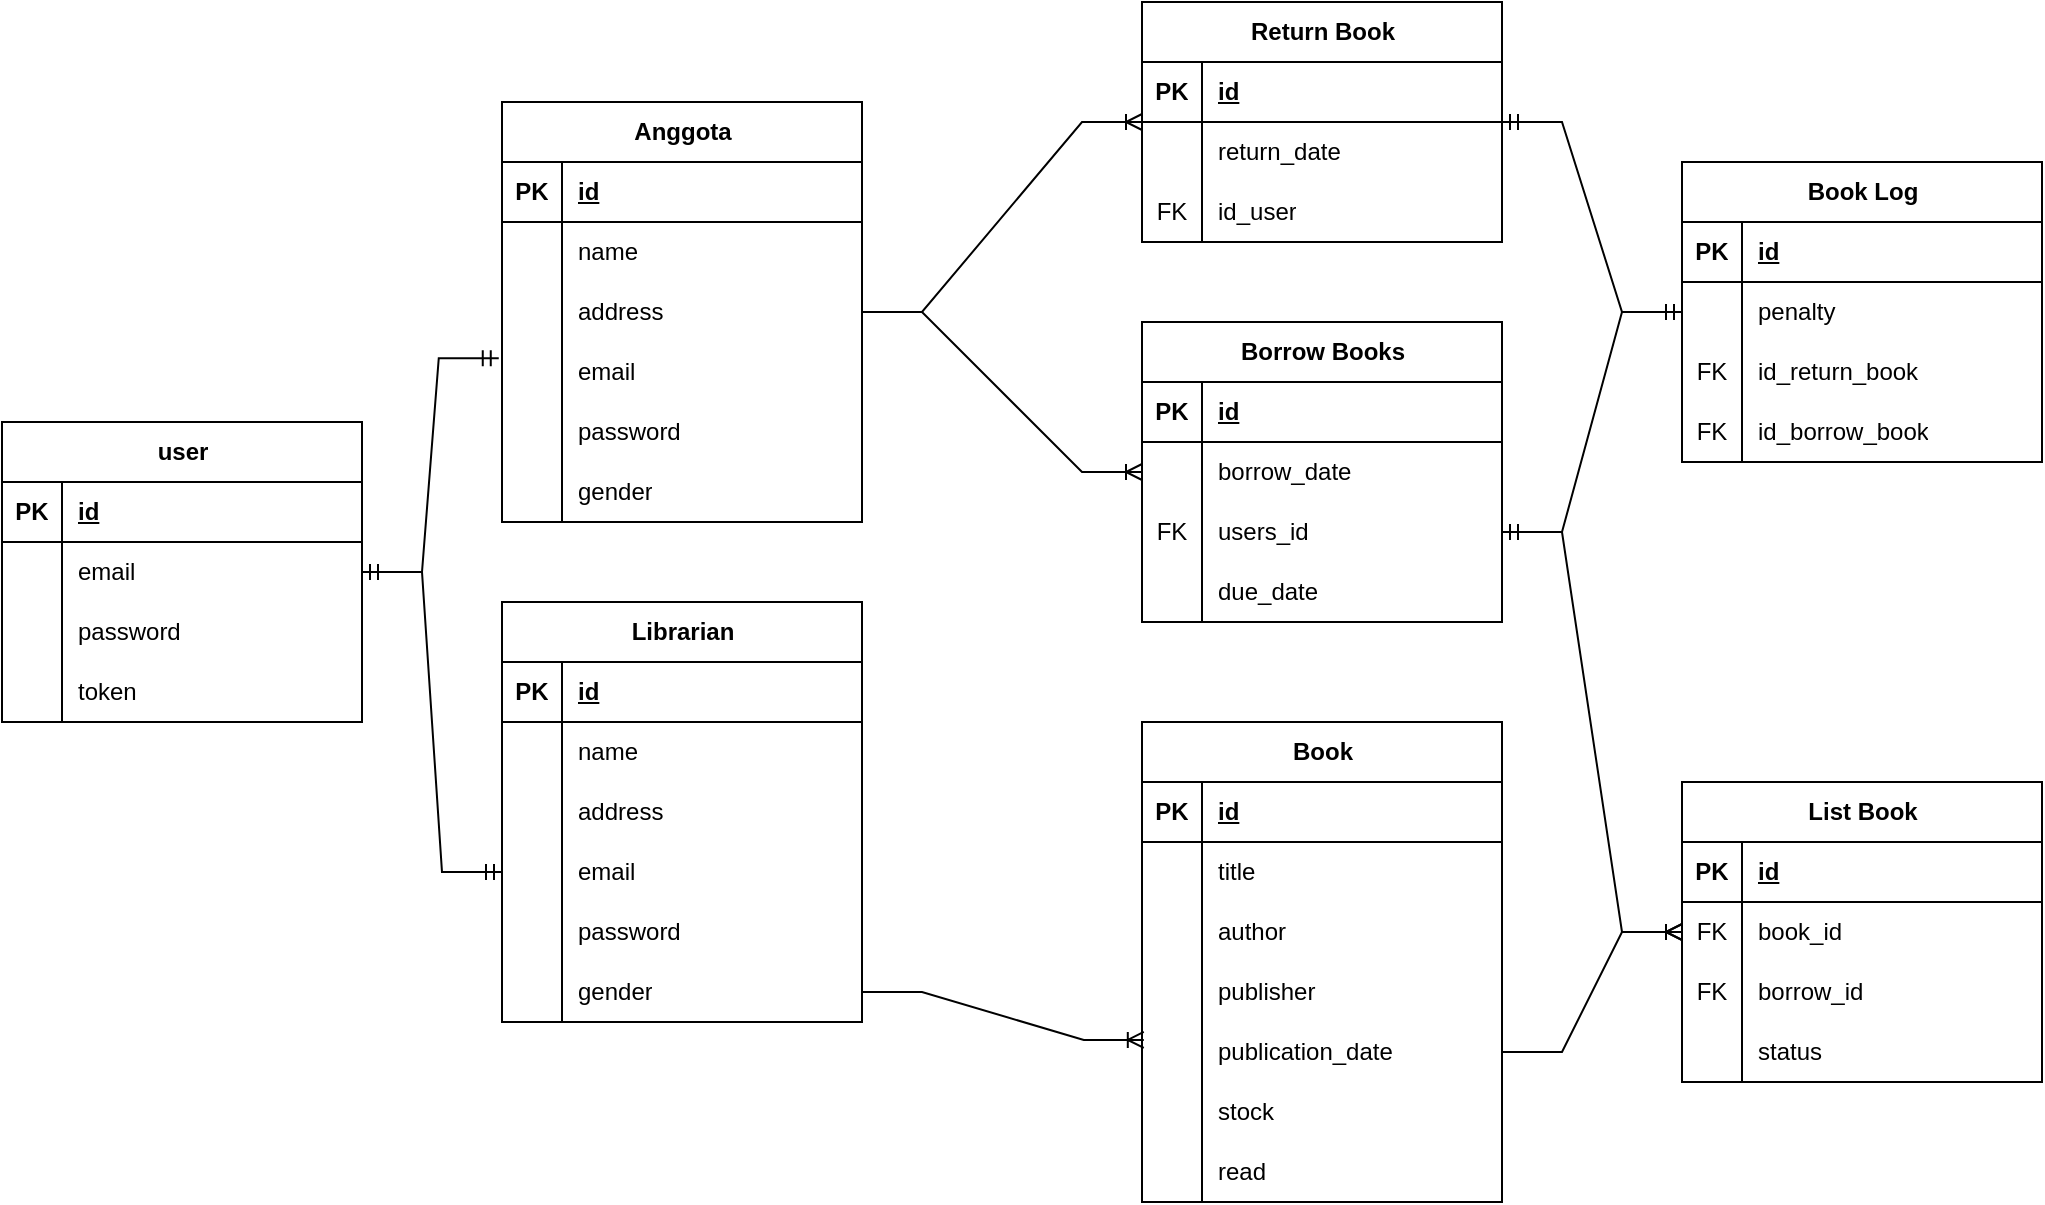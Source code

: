 <mxfile version="22.1.5" type="github" pages="3">
  <diagram name="Entity" id="13WCGMMGAoBStpWHaFRB">
    <mxGraphModel dx="1733" dy="2975" grid="1" gridSize="10" guides="1" tooltips="1" connect="1" arrows="1" fold="1" page="1" pageScale="1" pageWidth="827" pageHeight="1169" math="0" shadow="0">
      <root>
        <mxCell id="0" />
        <mxCell id="1" parent="0" />
        <mxCell id="f9uIw9wc-rNyhUylqqAu-1" value="Book" style="shape=table;startSize=30;container=1;collapsible=1;childLayout=tableLayout;fixedRows=1;rowLines=0;fontStyle=1;align=center;resizeLast=1;html=1;" parent="1" vertex="1">
          <mxGeometry x="490" y="-960" width="180" height="240" as="geometry" />
        </mxCell>
        <mxCell id="f9uIw9wc-rNyhUylqqAu-2" value="" style="shape=tableRow;horizontal=0;startSize=0;swimlaneHead=0;swimlaneBody=0;fillColor=none;collapsible=0;dropTarget=0;points=[[0,0.5],[1,0.5]];portConstraint=eastwest;top=0;left=0;right=0;bottom=1;" parent="f9uIw9wc-rNyhUylqqAu-1" vertex="1">
          <mxGeometry y="30" width="180" height="30" as="geometry" />
        </mxCell>
        <mxCell id="f9uIw9wc-rNyhUylqqAu-3" value="PK" style="shape=partialRectangle;connectable=0;fillColor=none;top=0;left=0;bottom=0;right=0;fontStyle=1;overflow=hidden;whiteSpace=wrap;html=1;" parent="f9uIw9wc-rNyhUylqqAu-2" vertex="1">
          <mxGeometry width="30" height="30" as="geometry">
            <mxRectangle width="30" height="30" as="alternateBounds" />
          </mxGeometry>
        </mxCell>
        <mxCell id="f9uIw9wc-rNyhUylqqAu-4" value="id" style="shape=partialRectangle;connectable=0;fillColor=none;top=0;left=0;bottom=0;right=0;align=left;spacingLeft=6;fontStyle=5;overflow=hidden;whiteSpace=wrap;html=1;" parent="f9uIw9wc-rNyhUylqqAu-2" vertex="1">
          <mxGeometry x="30" width="150" height="30" as="geometry">
            <mxRectangle width="150" height="30" as="alternateBounds" />
          </mxGeometry>
        </mxCell>
        <mxCell id="f9uIw9wc-rNyhUylqqAu-5" value="" style="shape=tableRow;horizontal=0;startSize=0;swimlaneHead=0;swimlaneBody=0;fillColor=none;collapsible=0;dropTarget=0;points=[[0,0.5],[1,0.5]];portConstraint=eastwest;top=0;left=0;right=0;bottom=0;" parent="f9uIw9wc-rNyhUylqqAu-1" vertex="1">
          <mxGeometry y="60" width="180" height="30" as="geometry" />
        </mxCell>
        <mxCell id="f9uIw9wc-rNyhUylqqAu-6" value="" style="shape=partialRectangle;connectable=0;fillColor=none;top=0;left=0;bottom=0;right=0;editable=1;overflow=hidden;whiteSpace=wrap;html=1;" parent="f9uIw9wc-rNyhUylqqAu-5" vertex="1">
          <mxGeometry width="30" height="30" as="geometry">
            <mxRectangle width="30" height="30" as="alternateBounds" />
          </mxGeometry>
        </mxCell>
        <mxCell id="f9uIw9wc-rNyhUylqqAu-7" value="title" style="shape=partialRectangle;connectable=0;fillColor=none;top=0;left=0;bottom=0;right=0;align=left;spacingLeft=6;overflow=hidden;whiteSpace=wrap;html=1;" parent="f9uIw9wc-rNyhUylqqAu-5" vertex="1">
          <mxGeometry x="30" width="150" height="30" as="geometry">
            <mxRectangle width="150" height="30" as="alternateBounds" />
          </mxGeometry>
        </mxCell>
        <mxCell id="f9uIw9wc-rNyhUylqqAu-8" value="" style="shape=tableRow;horizontal=0;startSize=0;swimlaneHead=0;swimlaneBody=0;fillColor=none;collapsible=0;dropTarget=0;points=[[0,0.5],[1,0.5]];portConstraint=eastwest;top=0;left=0;right=0;bottom=0;" parent="f9uIw9wc-rNyhUylqqAu-1" vertex="1">
          <mxGeometry y="90" width="180" height="30" as="geometry" />
        </mxCell>
        <mxCell id="f9uIw9wc-rNyhUylqqAu-9" value="" style="shape=partialRectangle;connectable=0;fillColor=none;top=0;left=0;bottom=0;right=0;editable=1;overflow=hidden;whiteSpace=wrap;html=1;" parent="f9uIw9wc-rNyhUylqqAu-8" vertex="1">
          <mxGeometry width="30" height="30" as="geometry">
            <mxRectangle width="30" height="30" as="alternateBounds" />
          </mxGeometry>
        </mxCell>
        <mxCell id="f9uIw9wc-rNyhUylqqAu-10" value="author" style="shape=partialRectangle;connectable=0;fillColor=none;top=0;left=0;bottom=0;right=0;align=left;spacingLeft=6;overflow=hidden;whiteSpace=wrap;html=1;" parent="f9uIw9wc-rNyhUylqqAu-8" vertex="1">
          <mxGeometry x="30" width="150" height="30" as="geometry">
            <mxRectangle width="150" height="30" as="alternateBounds" />
          </mxGeometry>
        </mxCell>
        <mxCell id="f9uIw9wc-rNyhUylqqAu-11" value="" style="shape=tableRow;horizontal=0;startSize=0;swimlaneHead=0;swimlaneBody=0;fillColor=none;collapsible=0;dropTarget=0;points=[[0,0.5],[1,0.5]];portConstraint=eastwest;top=0;left=0;right=0;bottom=0;" parent="f9uIw9wc-rNyhUylqqAu-1" vertex="1">
          <mxGeometry y="120" width="180" height="30" as="geometry" />
        </mxCell>
        <mxCell id="f9uIw9wc-rNyhUylqqAu-12" value="" style="shape=partialRectangle;connectable=0;fillColor=none;top=0;left=0;bottom=0;right=0;editable=1;overflow=hidden;whiteSpace=wrap;html=1;" parent="f9uIw9wc-rNyhUylqqAu-11" vertex="1">
          <mxGeometry width="30" height="30" as="geometry">
            <mxRectangle width="30" height="30" as="alternateBounds" />
          </mxGeometry>
        </mxCell>
        <mxCell id="f9uIw9wc-rNyhUylqqAu-13" value="publisher" style="shape=partialRectangle;connectable=0;fillColor=none;top=0;left=0;bottom=0;right=0;align=left;spacingLeft=6;overflow=hidden;whiteSpace=wrap;html=1;" parent="f9uIw9wc-rNyhUylqqAu-11" vertex="1">
          <mxGeometry x="30" width="150" height="30" as="geometry">
            <mxRectangle width="150" height="30" as="alternateBounds" />
          </mxGeometry>
        </mxCell>
        <mxCell id="f9uIw9wc-rNyhUylqqAu-14" value="" style="shape=tableRow;horizontal=0;startSize=0;swimlaneHead=0;swimlaneBody=0;fillColor=none;collapsible=0;dropTarget=0;points=[[0,0.5],[1,0.5]];portConstraint=eastwest;top=0;left=0;right=0;bottom=0;" parent="f9uIw9wc-rNyhUylqqAu-1" vertex="1">
          <mxGeometry y="150" width="180" height="30" as="geometry" />
        </mxCell>
        <mxCell id="f9uIw9wc-rNyhUylqqAu-15" value="" style="shape=partialRectangle;connectable=0;fillColor=none;top=0;left=0;bottom=0;right=0;editable=1;overflow=hidden;whiteSpace=wrap;html=1;" parent="f9uIw9wc-rNyhUylqqAu-14" vertex="1">
          <mxGeometry width="30" height="30" as="geometry">
            <mxRectangle width="30" height="30" as="alternateBounds" />
          </mxGeometry>
        </mxCell>
        <mxCell id="f9uIw9wc-rNyhUylqqAu-16" value="publication_date" style="shape=partialRectangle;connectable=0;fillColor=none;top=0;left=0;bottom=0;right=0;align=left;spacingLeft=6;overflow=hidden;whiteSpace=wrap;html=1;" parent="f9uIw9wc-rNyhUylqqAu-14" vertex="1">
          <mxGeometry x="30" width="150" height="30" as="geometry">
            <mxRectangle width="150" height="30" as="alternateBounds" />
          </mxGeometry>
        </mxCell>
        <mxCell id="f9uIw9wc-rNyhUylqqAu-17" value="" style="shape=tableRow;horizontal=0;startSize=0;swimlaneHead=0;swimlaneBody=0;fillColor=none;collapsible=0;dropTarget=0;points=[[0,0.5],[1,0.5]];portConstraint=eastwest;top=0;left=0;right=0;bottom=0;" parent="f9uIw9wc-rNyhUylqqAu-1" vertex="1">
          <mxGeometry y="180" width="180" height="30" as="geometry" />
        </mxCell>
        <mxCell id="f9uIw9wc-rNyhUylqqAu-18" value="" style="shape=partialRectangle;connectable=0;fillColor=none;top=0;left=0;bottom=0;right=0;editable=1;overflow=hidden;whiteSpace=wrap;html=1;" parent="f9uIw9wc-rNyhUylqqAu-17" vertex="1">
          <mxGeometry width="30" height="30" as="geometry">
            <mxRectangle width="30" height="30" as="alternateBounds" />
          </mxGeometry>
        </mxCell>
        <mxCell id="f9uIw9wc-rNyhUylqqAu-19" value="stock" style="shape=partialRectangle;connectable=0;fillColor=none;top=0;left=0;bottom=0;right=0;align=left;spacingLeft=6;overflow=hidden;whiteSpace=wrap;html=1;" parent="f9uIw9wc-rNyhUylqqAu-17" vertex="1">
          <mxGeometry x="30" width="150" height="30" as="geometry">
            <mxRectangle width="150" height="30" as="alternateBounds" />
          </mxGeometry>
        </mxCell>
        <mxCell id="56AAxWMqqsvW7jfmM_Hw-20" value="" style="shape=tableRow;horizontal=0;startSize=0;swimlaneHead=0;swimlaneBody=0;fillColor=none;collapsible=0;dropTarget=0;points=[[0,0.5],[1,0.5]];portConstraint=eastwest;top=0;left=0;right=0;bottom=0;" parent="f9uIw9wc-rNyhUylqqAu-1" vertex="1">
          <mxGeometry y="210" width="180" height="30" as="geometry" />
        </mxCell>
        <mxCell id="56AAxWMqqsvW7jfmM_Hw-21" value="" style="shape=partialRectangle;connectable=0;fillColor=none;top=0;left=0;bottom=0;right=0;editable=1;overflow=hidden;whiteSpace=wrap;html=1;" parent="56AAxWMqqsvW7jfmM_Hw-20" vertex="1">
          <mxGeometry width="30" height="30" as="geometry">
            <mxRectangle width="30" height="30" as="alternateBounds" />
          </mxGeometry>
        </mxCell>
        <mxCell id="56AAxWMqqsvW7jfmM_Hw-22" value="read" style="shape=partialRectangle;connectable=0;fillColor=none;top=0;left=0;bottom=0;right=0;align=left;spacingLeft=6;overflow=hidden;whiteSpace=wrap;html=1;" parent="56AAxWMqqsvW7jfmM_Hw-20" vertex="1">
          <mxGeometry x="30" width="150" height="30" as="geometry">
            <mxRectangle width="150" height="30" as="alternateBounds" />
          </mxGeometry>
        </mxCell>
        <mxCell id="f9uIw9wc-rNyhUylqqAu-59" value="Anggota" style="shape=table;startSize=30;container=1;collapsible=1;childLayout=tableLayout;fixedRows=1;rowLines=0;fontStyle=1;align=center;resizeLast=1;html=1;" parent="1" vertex="1">
          <mxGeometry x="170" y="-1270" width="180" height="210" as="geometry" />
        </mxCell>
        <mxCell id="f9uIw9wc-rNyhUylqqAu-60" value="" style="shape=tableRow;horizontal=0;startSize=0;swimlaneHead=0;swimlaneBody=0;fillColor=none;collapsible=0;dropTarget=0;points=[[0,0.5],[1,0.5]];portConstraint=eastwest;top=0;left=0;right=0;bottom=1;" parent="f9uIw9wc-rNyhUylqqAu-59" vertex="1">
          <mxGeometry y="30" width="180" height="30" as="geometry" />
        </mxCell>
        <mxCell id="f9uIw9wc-rNyhUylqqAu-61" value="PK" style="shape=partialRectangle;connectable=0;fillColor=none;top=0;left=0;bottom=0;right=0;fontStyle=1;overflow=hidden;whiteSpace=wrap;html=1;" parent="f9uIw9wc-rNyhUylqqAu-60" vertex="1">
          <mxGeometry width="30" height="30" as="geometry">
            <mxRectangle width="30" height="30" as="alternateBounds" />
          </mxGeometry>
        </mxCell>
        <mxCell id="f9uIw9wc-rNyhUylqqAu-62" value="id" style="shape=partialRectangle;connectable=0;fillColor=none;top=0;left=0;bottom=0;right=0;align=left;spacingLeft=6;fontStyle=5;overflow=hidden;whiteSpace=wrap;html=1;" parent="f9uIw9wc-rNyhUylqqAu-60" vertex="1">
          <mxGeometry x="30" width="150" height="30" as="geometry">
            <mxRectangle width="150" height="30" as="alternateBounds" />
          </mxGeometry>
        </mxCell>
        <mxCell id="f9uIw9wc-rNyhUylqqAu-63" value="" style="shape=tableRow;horizontal=0;startSize=0;swimlaneHead=0;swimlaneBody=0;fillColor=none;collapsible=0;dropTarget=0;points=[[0,0.5],[1,0.5]];portConstraint=eastwest;top=0;left=0;right=0;bottom=0;" parent="f9uIw9wc-rNyhUylqqAu-59" vertex="1">
          <mxGeometry y="60" width="180" height="30" as="geometry" />
        </mxCell>
        <mxCell id="f9uIw9wc-rNyhUylqqAu-64" value="" style="shape=partialRectangle;connectable=0;fillColor=none;top=0;left=0;bottom=0;right=0;editable=1;overflow=hidden;whiteSpace=wrap;html=1;" parent="f9uIw9wc-rNyhUylqqAu-63" vertex="1">
          <mxGeometry width="30" height="30" as="geometry">
            <mxRectangle width="30" height="30" as="alternateBounds" />
          </mxGeometry>
        </mxCell>
        <mxCell id="f9uIw9wc-rNyhUylqqAu-65" value="name" style="shape=partialRectangle;connectable=0;fillColor=none;top=0;left=0;bottom=0;right=0;align=left;spacingLeft=6;overflow=hidden;whiteSpace=wrap;html=1;" parent="f9uIw9wc-rNyhUylqqAu-63" vertex="1">
          <mxGeometry x="30" width="150" height="30" as="geometry">
            <mxRectangle width="150" height="30" as="alternateBounds" />
          </mxGeometry>
        </mxCell>
        <mxCell id="f9uIw9wc-rNyhUylqqAu-66" value="" style="shape=tableRow;horizontal=0;startSize=0;swimlaneHead=0;swimlaneBody=0;fillColor=none;collapsible=0;dropTarget=0;points=[[0,0.5],[1,0.5]];portConstraint=eastwest;top=0;left=0;right=0;bottom=0;" parent="f9uIw9wc-rNyhUylqqAu-59" vertex="1">
          <mxGeometry y="90" width="180" height="30" as="geometry" />
        </mxCell>
        <mxCell id="f9uIw9wc-rNyhUylqqAu-67" value="" style="shape=partialRectangle;connectable=0;fillColor=none;top=0;left=0;bottom=0;right=0;editable=1;overflow=hidden;whiteSpace=wrap;html=1;" parent="f9uIw9wc-rNyhUylqqAu-66" vertex="1">
          <mxGeometry width="30" height="30" as="geometry">
            <mxRectangle width="30" height="30" as="alternateBounds" />
          </mxGeometry>
        </mxCell>
        <mxCell id="f9uIw9wc-rNyhUylqqAu-68" value="address" style="shape=partialRectangle;connectable=0;fillColor=none;top=0;left=0;bottom=0;right=0;align=left;spacingLeft=6;overflow=hidden;whiteSpace=wrap;html=1;" parent="f9uIw9wc-rNyhUylqqAu-66" vertex="1">
          <mxGeometry x="30" width="150" height="30" as="geometry">
            <mxRectangle width="150" height="30" as="alternateBounds" />
          </mxGeometry>
        </mxCell>
        <mxCell id="f9uIw9wc-rNyhUylqqAu-69" value="" style="shape=tableRow;horizontal=0;startSize=0;swimlaneHead=0;swimlaneBody=0;fillColor=none;collapsible=0;dropTarget=0;points=[[0,0.5],[1,0.5]];portConstraint=eastwest;top=0;left=0;right=0;bottom=0;" parent="f9uIw9wc-rNyhUylqqAu-59" vertex="1">
          <mxGeometry y="120" width="180" height="30" as="geometry" />
        </mxCell>
        <mxCell id="f9uIw9wc-rNyhUylqqAu-70" value="" style="shape=partialRectangle;connectable=0;fillColor=none;top=0;left=0;bottom=0;right=0;editable=1;overflow=hidden;whiteSpace=wrap;html=1;" parent="f9uIw9wc-rNyhUylqqAu-69" vertex="1">
          <mxGeometry width="30" height="30" as="geometry">
            <mxRectangle width="30" height="30" as="alternateBounds" />
          </mxGeometry>
        </mxCell>
        <mxCell id="f9uIw9wc-rNyhUylqqAu-71" value="email" style="shape=partialRectangle;connectable=0;fillColor=none;top=0;left=0;bottom=0;right=0;align=left;spacingLeft=6;overflow=hidden;whiteSpace=wrap;html=1;" parent="f9uIw9wc-rNyhUylqqAu-69" vertex="1">
          <mxGeometry x="30" width="150" height="30" as="geometry">
            <mxRectangle width="150" height="30" as="alternateBounds" />
          </mxGeometry>
        </mxCell>
        <mxCell id="f9uIw9wc-rNyhUylqqAu-72" value="" style="shape=tableRow;horizontal=0;startSize=0;swimlaneHead=0;swimlaneBody=0;fillColor=none;collapsible=0;dropTarget=0;points=[[0,0.5],[1,0.5]];portConstraint=eastwest;top=0;left=0;right=0;bottom=0;" parent="f9uIw9wc-rNyhUylqqAu-59" vertex="1">
          <mxGeometry y="150" width="180" height="30" as="geometry" />
        </mxCell>
        <mxCell id="f9uIw9wc-rNyhUylqqAu-73" value="" style="shape=partialRectangle;connectable=0;fillColor=none;top=0;left=0;bottom=0;right=0;editable=1;overflow=hidden;whiteSpace=wrap;html=1;" parent="f9uIw9wc-rNyhUylqqAu-72" vertex="1">
          <mxGeometry width="30" height="30" as="geometry">
            <mxRectangle width="30" height="30" as="alternateBounds" />
          </mxGeometry>
        </mxCell>
        <mxCell id="f9uIw9wc-rNyhUylqqAu-74" value="password" style="shape=partialRectangle;connectable=0;fillColor=none;top=0;left=0;bottom=0;right=0;align=left;spacingLeft=6;overflow=hidden;whiteSpace=wrap;html=1;" parent="f9uIw9wc-rNyhUylqqAu-72" vertex="1">
          <mxGeometry x="30" width="150" height="30" as="geometry">
            <mxRectangle width="150" height="30" as="alternateBounds" />
          </mxGeometry>
        </mxCell>
        <mxCell id="74bKICHIjmPeZ6uD2Ho_-36" value="" style="shape=tableRow;horizontal=0;startSize=0;swimlaneHead=0;swimlaneBody=0;fillColor=none;collapsible=0;dropTarget=0;points=[[0,0.5],[1,0.5]];portConstraint=eastwest;top=0;left=0;right=0;bottom=0;" parent="f9uIw9wc-rNyhUylqqAu-59" vertex="1">
          <mxGeometry y="180" width="180" height="30" as="geometry" />
        </mxCell>
        <mxCell id="74bKICHIjmPeZ6uD2Ho_-37" value="" style="shape=partialRectangle;connectable=0;fillColor=none;top=0;left=0;bottom=0;right=0;editable=1;overflow=hidden;whiteSpace=wrap;html=1;" parent="74bKICHIjmPeZ6uD2Ho_-36" vertex="1">
          <mxGeometry width="30" height="30" as="geometry">
            <mxRectangle width="30" height="30" as="alternateBounds" />
          </mxGeometry>
        </mxCell>
        <mxCell id="74bKICHIjmPeZ6uD2Ho_-38" value="gender" style="shape=partialRectangle;connectable=0;fillColor=none;top=0;left=0;bottom=0;right=0;align=left;spacingLeft=6;overflow=hidden;whiteSpace=wrap;html=1;" parent="74bKICHIjmPeZ6uD2Ho_-36" vertex="1">
          <mxGeometry x="30" width="150" height="30" as="geometry">
            <mxRectangle width="150" height="30" as="alternateBounds" />
          </mxGeometry>
        </mxCell>
        <mxCell id="f9uIw9wc-rNyhUylqqAu-91" value="Borrow Books" style="shape=table;startSize=30;container=1;collapsible=1;childLayout=tableLayout;fixedRows=1;rowLines=0;fontStyle=1;align=center;resizeLast=1;html=1;" parent="1" vertex="1">
          <mxGeometry x="490" y="-1160" width="180" height="150" as="geometry" />
        </mxCell>
        <mxCell id="f9uIw9wc-rNyhUylqqAu-92" value="" style="shape=tableRow;horizontal=0;startSize=0;swimlaneHead=0;swimlaneBody=0;fillColor=none;collapsible=0;dropTarget=0;points=[[0,0.5],[1,0.5]];portConstraint=eastwest;top=0;left=0;right=0;bottom=1;" parent="f9uIw9wc-rNyhUylqqAu-91" vertex="1">
          <mxGeometry y="30" width="180" height="30" as="geometry" />
        </mxCell>
        <mxCell id="f9uIw9wc-rNyhUylqqAu-93" value="PK" style="shape=partialRectangle;connectable=0;fillColor=none;top=0;left=0;bottom=0;right=0;fontStyle=1;overflow=hidden;whiteSpace=wrap;html=1;" parent="f9uIw9wc-rNyhUylqqAu-92" vertex="1">
          <mxGeometry width="30" height="30" as="geometry">
            <mxRectangle width="30" height="30" as="alternateBounds" />
          </mxGeometry>
        </mxCell>
        <mxCell id="f9uIw9wc-rNyhUylqqAu-94" value="id" style="shape=partialRectangle;connectable=0;fillColor=none;top=0;left=0;bottom=0;right=0;align=left;spacingLeft=6;fontStyle=5;overflow=hidden;whiteSpace=wrap;html=1;" parent="f9uIw9wc-rNyhUylqqAu-92" vertex="1">
          <mxGeometry x="30" width="150" height="30" as="geometry">
            <mxRectangle width="150" height="30" as="alternateBounds" />
          </mxGeometry>
        </mxCell>
        <mxCell id="f9uIw9wc-rNyhUylqqAu-95" value="" style="shape=tableRow;horizontal=0;startSize=0;swimlaneHead=0;swimlaneBody=0;fillColor=none;collapsible=0;dropTarget=0;points=[[0,0.5],[1,0.5]];portConstraint=eastwest;top=0;left=0;right=0;bottom=0;" parent="f9uIw9wc-rNyhUylqqAu-91" vertex="1">
          <mxGeometry y="60" width="180" height="30" as="geometry" />
        </mxCell>
        <mxCell id="f9uIw9wc-rNyhUylqqAu-96" value="" style="shape=partialRectangle;connectable=0;fillColor=none;top=0;left=0;bottom=0;right=0;editable=1;overflow=hidden;whiteSpace=wrap;html=1;" parent="f9uIw9wc-rNyhUylqqAu-95" vertex="1">
          <mxGeometry width="30" height="30" as="geometry">
            <mxRectangle width="30" height="30" as="alternateBounds" />
          </mxGeometry>
        </mxCell>
        <mxCell id="f9uIw9wc-rNyhUylqqAu-97" value="borrow_date" style="shape=partialRectangle;connectable=0;fillColor=none;top=0;left=0;bottom=0;right=0;align=left;spacingLeft=6;overflow=hidden;whiteSpace=wrap;html=1;" parent="f9uIw9wc-rNyhUylqqAu-95" vertex="1">
          <mxGeometry x="30" width="150" height="30" as="geometry">
            <mxRectangle width="150" height="30" as="alternateBounds" />
          </mxGeometry>
        </mxCell>
        <mxCell id="f9uIw9wc-rNyhUylqqAu-101" value="" style="shape=tableRow;horizontal=0;startSize=0;swimlaneHead=0;swimlaneBody=0;fillColor=none;collapsible=0;dropTarget=0;points=[[0,0.5],[1,0.5]];portConstraint=eastwest;top=0;left=0;right=0;bottom=0;" parent="f9uIw9wc-rNyhUylqqAu-91" vertex="1">
          <mxGeometry y="90" width="180" height="30" as="geometry" />
        </mxCell>
        <mxCell id="f9uIw9wc-rNyhUylqqAu-102" value="FK" style="shape=partialRectangle;connectable=0;fillColor=none;top=0;left=0;bottom=0;right=0;editable=1;overflow=hidden;whiteSpace=wrap;html=1;" parent="f9uIw9wc-rNyhUylqqAu-101" vertex="1">
          <mxGeometry width="30" height="30" as="geometry">
            <mxRectangle width="30" height="30" as="alternateBounds" />
          </mxGeometry>
        </mxCell>
        <mxCell id="f9uIw9wc-rNyhUylqqAu-103" value="users_id" style="shape=partialRectangle;connectable=0;fillColor=none;top=0;left=0;bottom=0;right=0;align=left;spacingLeft=6;overflow=hidden;whiteSpace=wrap;html=1;" parent="f9uIw9wc-rNyhUylqqAu-101" vertex="1">
          <mxGeometry x="30" width="150" height="30" as="geometry">
            <mxRectangle width="150" height="30" as="alternateBounds" />
          </mxGeometry>
        </mxCell>
        <mxCell id="skhSZnjLNrDtPyHKeu3_-29" value="" style="shape=tableRow;horizontal=0;startSize=0;swimlaneHead=0;swimlaneBody=0;fillColor=none;collapsible=0;dropTarget=0;points=[[0,0.5],[1,0.5]];portConstraint=eastwest;top=0;left=0;right=0;bottom=0;" parent="f9uIw9wc-rNyhUylqqAu-91" vertex="1">
          <mxGeometry y="120" width="180" height="30" as="geometry" />
        </mxCell>
        <mxCell id="skhSZnjLNrDtPyHKeu3_-30" value="" style="shape=partialRectangle;connectable=0;fillColor=none;top=0;left=0;bottom=0;right=0;editable=1;overflow=hidden;whiteSpace=wrap;html=1;" parent="skhSZnjLNrDtPyHKeu3_-29" vertex="1">
          <mxGeometry width="30" height="30" as="geometry">
            <mxRectangle width="30" height="30" as="alternateBounds" />
          </mxGeometry>
        </mxCell>
        <mxCell id="skhSZnjLNrDtPyHKeu3_-31" value="due_date" style="shape=partialRectangle;connectable=0;fillColor=none;top=0;left=0;bottom=0;right=0;align=left;spacingLeft=6;overflow=hidden;whiteSpace=wrap;html=1;" parent="skhSZnjLNrDtPyHKeu3_-29" vertex="1">
          <mxGeometry x="30" width="150" height="30" as="geometry">
            <mxRectangle width="150" height="30" as="alternateBounds" />
          </mxGeometry>
        </mxCell>
        <mxCell id="4XEFQd1BnH6duvxT0j51-20" value="" style="edgeStyle=entityRelationEdgeStyle;fontSize=12;html=1;endArrow=ERoneToMany;rounded=0;" parent="1" source="f9uIw9wc-rNyhUylqqAu-59" target="f9uIw9wc-rNyhUylqqAu-91" edge="1">
          <mxGeometry width="100" height="100" relative="1" as="geometry">
            <mxPoint x="439" y="-770" as="sourcePoint" />
            <mxPoint x="539" y="-870" as="targetPoint" />
          </mxGeometry>
        </mxCell>
        <mxCell id="4XEFQd1BnH6duvxT0j51-4" value="Return Book" style="shape=table;startSize=30;container=1;collapsible=1;childLayout=tableLayout;fixedRows=1;rowLines=0;fontStyle=1;align=center;resizeLast=1;html=1;" parent="1" vertex="1">
          <mxGeometry x="490" y="-1320" width="180" height="120" as="geometry" />
        </mxCell>
        <mxCell id="4XEFQd1BnH6duvxT0j51-5" value="" style="shape=tableRow;horizontal=0;startSize=0;swimlaneHead=0;swimlaneBody=0;fillColor=none;collapsible=0;dropTarget=0;points=[[0,0.5],[1,0.5]];portConstraint=eastwest;top=0;left=0;right=0;bottom=1;" parent="4XEFQd1BnH6duvxT0j51-4" vertex="1">
          <mxGeometry y="30" width="180" height="30" as="geometry" />
        </mxCell>
        <mxCell id="4XEFQd1BnH6duvxT0j51-6" value="PK" style="shape=partialRectangle;connectable=0;fillColor=none;top=0;left=0;bottom=0;right=0;fontStyle=1;overflow=hidden;whiteSpace=wrap;html=1;" parent="4XEFQd1BnH6duvxT0j51-5" vertex="1">
          <mxGeometry width="30" height="30" as="geometry">
            <mxRectangle width="30" height="30" as="alternateBounds" />
          </mxGeometry>
        </mxCell>
        <mxCell id="4XEFQd1BnH6duvxT0j51-7" value="id" style="shape=partialRectangle;connectable=0;fillColor=none;top=0;left=0;bottom=0;right=0;align=left;spacingLeft=6;fontStyle=5;overflow=hidden;whiteSpace=wrap;html=1;" parent="4XEFQd1BnH6duvxT0j51-5" vertex="1">
          <mxGeometry x="30" width="150" height="30" as="geometry">
            <mxRectangle width="150" height="30" as="alternateBounds" />
          </mxGeometry>
        </mxCell>
        <mxCell id="skhSZnjLNrDtPyHKeu3_-1" value="" style="shape=tableRow;horizontal=0;startSize=0;swimlaneHead=0;swimlaneBody=0;fillColor=none;collapsible=0;dropTarget=0;points=[[0,0.5],[1,0.5]];portConstraint=eastwest;top=0;left=0;right=0;bottom=0;" parent="4XEFQd1BnH6duvxT0j51-4" vertex="1">
          <mxGeometry y="60" width="180" height="30" as="geometry" />
        </mxCell>
        <mxCell id="skhSZnjLNrDtPyHKeu3_-2" value="" style="shape=partialRectangle;connectable=0;fillColor=none;top=0;left=0;bottom=0;right=0;editable=1;overflow=hidden;whiteSpace=wrap;html=1;" parent="skhSZnjLNrDtPyHKeu3_-1" vertex="1">
          <mxGeometry width="30" height="30" as="geometry">
            <mxRectangle width="30" height="30" as="alternateBounds" />
          </mxGeometry>
        </mxCell>
        <mxCell id="skhSZnjLNrDtPyHKeu3_-3" value="return_date" style="shape=partialRectangle;connectable=0;fillColor=none;top=0;left=0;bottom=0;right=0;align=left;spacingLeft=6;overflow=hidden;whiteSpace=wrap;html=1;" parent="skhSZnjLNrDtPyHKeu3_-1" vertex="1">
          <mxGeometry x="30" width="150" height="30" as="geometry">
            <mxRectangle width="150" height="30" as="alternateBounds" />
          </mxGeometry>
        </mxCell>
        <mxCell id="56AAxWMqqsvW7jfmM_Hw-26" value="" style="shape=tableRow;horizontal=0;startSize=0;swimlaneHead=0;swimlaneBody=0;fillColor=none;collapsible=0;dropTarget=0;points=[[0,0.5],[1,0.5]];portConstraint=eastwest;top=0;left=0;right=0;bottom=0;" parent="4XEFQd1BnH6duvxT0j51-4" vertex="1">
          <mxGeometry y="90" width="180" height="30" as="geometry" />
        </mxCell>
        <mxCell id="56AAxWMqqsvW7jfmM_Hw-27" value="FK" style="shape=partialRectangle;connectable=0;fillColor=none;top=0;left=0;bottom=0;right=0;editable=1;overflow=hidden;whiteSpace=wrap;html=1;" parent="56AAxWMqqsvW7jfmM_Hw-26" vertex="1">
          <mxGeometry width="30" height="30" as="geometry">
            <mxRectangle width="30" height="30" as="alternateBounds" />
          </mxGeometry>
        </mxCell>
        <mxCell id="56AAxWMqqsvW7jfmM_Hw-28" value="id_user" style="shape=partialRectangle;connectable=0;fillColor=none;top=0;left=0;bottom=0;right=0;align=left;spacingLeft=6;overflow=hidden;whiteSpace=wrap;html=1;" parent="56AAxWMqqsvW7jfmM_Hw-26" vertex="1">
          <mxGeometry x="30" width="150" height="30" as="geometry">
            <mxRectangle width="150" height="30" as="alternateBounds" />
          </mxGeometry>
        </mxCell>
        <mxCell id="56AAxWMqqsvW7jfmM_Hw-1" value="Book Log" style="shape=table;startSize=30;container=1;collapsible=1;childLayout=tableLayout;fixedRows=1;rowLines=0;fontStyle=1;align=center;resizeLast=1;html=1;" parent="1" vertex="1">
          <mxGeometry x="760" y="-1240" width="180" height="150" as="geometry" />
        </mxCell>
        <mxCell id="56AAxWMqqsvW7jfmM_Hw-2" value="" style="shape=tableRow;horizontal=0;startSize=0;swimlaneHead=0;swimlaneBody=0;fillColor=none;collapsible=0;dropTarget=0;points=[[0,0.5],[1,0.5]];portConstraint=eastwest;top=0;left=0;right=0;bottom=1;" parent="56AAxWMqqsvW7jfmM_Hw-1" vertex="1">
          <mxGeometry y="30" width="180" height="30" as="geometry" />
        </mxCell>
        <mxCell id="56AAxWMqqsvW7jfmM_Hw-3" value="PK" style="shape=partialRectangle;connectable=0;fillColor=none;top=0;left=0;bottom=0;right=0;fontStyle=1;overflow=hidden;whiteSpace=wrap;html=1;" parent="56AAxWMqqsvW7jfmM_Hw-2" vertex="1">
          <mxGeometry width="30" height="30" as="geometry">
            <mxRectangle width="30" height="30" as="alternateBounds" />
          </mxGeometry>
        </mxCell>
        <mxCell id="56AAxWMqqsvW7jfmM_Hw-4" value="id" style="shape=partialRectangle;connectable=0;fillColor=none;top=0;left=0;bottom=0;right=0;align=left;spacingLeft=6;fontStyle=5;overflow=hidden;whiteSpace=wrap;html=1;" parent="56AAxWMqqsvW7jfmM_Hw-2" vertex="1">
          <mxGeometry x="30" width="150" height="30" as="geometry">
            <mxRectangle width="150" height="30" as="alternateBounds" />
          </mxGeometry>
        </mxCell>
        <mxCell id="56AAxWMqqsvW7jfmM_Hw-5" value="" style="shape=tableRow;horizontal=0;startSize=0;swimlaneHead=0;swimlaneBody=0;fillColor=none;collapsible=0;dropTarget=0;points=[[0,0.5],[1,0.5]];portConstraint=eastwest;top=0;left=0;right=0;bottom=0;" parent="56AAxWMqqsvW7jfmM_Hw-1" vertex="1">
          <mxGeometry y="60" width="180" height="30" as="geometry" />
        </mxCell>
        <mxCell id="56AAxWMqqsvW7jfmM_Hw-6" value="" style="shape=partialRectangle;connectable=0;fillColor=none;top=0;left=0;bottom=0;right=0;editable=1;overflow=hidden;whiteSpace=wrap;html=1;" parent="56AAxWMqqsvW7jfmM_Hw-5" vertex="1">
          <mxGeometry width="30" height="30" as="geometry">
            <mxRectangle width="30" height="30" as="alternateBounds" />
          </mxGeometry>
        </mxCell>
        <mxCell id="56AAxWMqqsvW7jfmM_Hw-7" value="penalty" style="shape=partialRectangle;connectable=0;fillColor=none;top=0;left=0;bottom=0;right=0;align=left;spacingLeft=6;overflow=hidden;whiteSpace=wrap;html=1;" parent="56AAxWMqqsvW7jfmM_Hw-5" vertex="1">
          <mxGeometry x="30" width="150" height="30" as="geometry">
            <mxRectangle width="150" height="30" as="alternateBounds" />
          </mxGeometry>
        </mxCell>
        <mxCell id="56AAxWMqqsvW7jfmM_Hw-11" value="" style="shape=tableRow;horizontal=0;startSize=0;swimlaneHead=0;swimlaneBody=0;fillColor=none;collapsible=0;dropTarget=0;points=[[0,0.5],[1,0.5]];portConstraint=eastwest;top=0;left=0;right=0;bottom=0;" parent="56AAxWMqqsvW7jfmM_Hw-1" vertex="1">
          <mxGeometry y="90" width="180" height="30" as="geometry" />
        </mxCell>
        <mxCell id="56AAxWMqqsvW7jfmM_Hw-12" value="FK" style="shape=partialRectangle;connectable=0;fillColor=none;top=0;left=0;bottom=0;right=0;editable=1;overflow=hidden;whiteSpace=wrap;html=1;" parent="56AAxWMqqsvW7jfmM_Hw-11" vertex="1">
          <mxGeometry width="30" height="30" as="geometry">
            <mxRectangle width="30" height="30" as="alternateBounds" />
          </mxGeometry>
        </mxCell>
        <mxCell id="56AAxWMqqsvW7jfmM_Hw-13" value="id_return_book" style="shape=partialRectangle;connectable=0;fillColor=none;top=0;left=0;bottom=0;right=0;align=left;spacingLeft=6;overflow=hidden;whiteSpace=wrap;html=1;" parent="56AAxWMqqsvW7jfmM_Hw-11" vertex="1">
          <mxGeometry x="30" width="150" height="30" as="geometry">
            <mxRectangle width="150" height="30" as="alternateBounds" />
          </mxGeometry>
        </mxCell>
        <mxCell id="56AAxWMqqsvW7jfmM_Hw-14" value="" style="shape=tableRow;horizontal=0;startSize=0;swimlaneHead=0;swimlaneBody=0;fillColor=none;collapsible=0;dropTarget=0;points=[[0,0.5],[1,0.5]];portConstraint=eastwest;top=0;left=0;right=0;bottom=0;" parent="56AAxWMqqsvW7jfmM_Hw-1" vertex="1">
          <mxGeometry y="120" width="180" height="30" as="geometry" />
        </mxCell>
        <mxCell id="56AAxWMqqsvW7jfmM_Hw-15" value="FK" style="shape=partialRectangle;connectable=0;fillColor=none;top=0;left=0;bottom=0;right=0;editable=1;overflow=hidden;whiteSpace=wrap;html=1;" parent="56AAxWMqqsvW7jfmM_Hw-14" vertex="1">
          <mxGeometry width="30" height="30" as="geometry">
            <mxRectangle width="30" height="30" as="alternateBounds" />
          </mxGeometry>
        </mxCell>
        <mxCell id="56AAxWMqqsvW7jfmM_Hw-16" value="id_borrow_book" style="shape=partialRectangle;connectable=0;fillColor=none;top=0;left=0;bottom=0;right=0;align=left;spacingLeft=6;overflow=hidden;whiteSpace=wrap;html=1;" parent="56AAxWMqqsvW7jfmM_Hw-14" vertex="1">
          <mxGeometry x="30" width="150" height="30" as="geometry">
            <mxRectangle width="150" height="30" as="alternateBounds" />
          </mxGeometry>
        </mxCell>
        <mxCell id="56AAxWMqqsvW7jfmM_Hw-17" value="" style="edgeStyle=entityRelationEdgeStyle;fontSize=12;html=1;endArrow=ERmandOne;startArrow=ERmandOne;rounded=0;" parent="1" source="4XEFQd1BnH6duvxT0j51-4" target="56AAxWMqqsvW7jfmM_Hw-1" edge="1">
          <mxGeometry width="100" height="100" relative="1" as="geometry">
            <mxPoint x="510" y="-1060" as="sourcePoint" />
            <mxPoint x="610" y="-1160" as="targetPoint" />
          </mxGeometry>
        </mxCell>
        <mxCell id="56AAxWMqqsvW7jfmM_Hw-18" value="" style="edgeStyle=entityRelationEdgeStyle;fontSize=12;html=1;endArrow=ERmandOne;startArrow=ERmandOne;rounded=0;" parent="1" source="f9uIw9wc-rNyhUylqqAu-101" target="56AAxWMqqsvW7jfmM_Hw-1" edge="1">
          <mxGeometry width="100" height="100" relative="1" as="geometry">
            <mxPoint x="450" y="-1060" as="sourcePoint" />
            <mxPoint x="550" y="-1160" as="targetPoint" />
          </mxGeometry>
        </mxCell>
        <mxCell id="56AAxWMqqsvW7jfmM_Hw-19" value="" style="edgeStyle=entityRelationEdgeStyle;fontSize=12;html=1;endArrow=ERoneToMany;rounded=0;exitX=1;exitY=0.5;exitDx=0;exitDy=0;" parent="1" source="f9uIw9wc-rNyhUylqqAu-66" target="4XEFQd1BnH6duvxT0j51-4" edge="1">
          <mxGeometry width="100" height="100" relative="1" as="geometry">
            <mxPoint x="250" y="-1050" as="sourcePoint" />
            <mxPoint x="350" y="-1150" as="targetPoint" />
          </mxGeometry>
        </mxCell>
        <mxCell id="74bKICHIjmPeZ6uD2Ho_-1" value="Librarian" style="shape=table;startSize=30;container=1;collapsible=1;childLayout=tableLayout;fixedRows=1;rowLines=0;fontStyle=1;align=center;resizeLast=1;html=1;" parent="1" vertex="1">
          <mxGeometry x="170" y="-1020" width="180" height="210" as="geometry" />
        </mxCell>
        <mxCell id="74bKICHIjmPeZ6uD2Ho_-2" value="" style="shape=tableRow;horizontal=0;startSize=0;swimlaneHead=0;swimlaneBody=0;fillColor=none;collapsible=0;dropTarget=0;points=[[0,0.5],[1,0.5]];portConstraint=eastwest;top=0;left=0;right=0;bottom=1;" parent="74bKICHIjmPeZ6uD2Ho_-1" vertex="1">
          <mxGeometry y="30" width="180" height="30" as="geometry" />
        </mxCell>
        <mxCell id="74bKICHIjmPeZ6uD2Ho_-3" value="PK" style="shape=partialRectangle;connectable=0;fillColor=none;top=0;left=0;bottom=0;right=0;fontStyle=1;overflow=hidden;whiteSpace=wrap;html=1;" parent="74bKICHIjmPeZ6uD2Ho_-2" vertex="1">
          <mxGeometry width="30" height="30" as="geometry">
            <mxRectangle width="30" height="30" as="alternateBounds" />
          </mxGeometry>
        </mxCell>
        <mxCell id="74bKICHIjmPeZ6uD2Ho_-4" value="id" style="shape=partialRectangle;connectable=0;fillColor=none;top=0;left=0;bottom=0;right=0;align=left;spacingLeft=6;fontStyle=5;overflow=hidden;whiteSpace=wrap;html=1;" parent="74bKICHIjmPeZ6uD2Ho_-2" vertex="1">
          <mxGeometry x="30" width="150" height="30" as="geometry">
            <mxRectangle width="150" height="30" as="alternateBounds" />
          </mxGeometry>
        </mxCell>
        <mxCell id="74bKICHIjmPeZ6uD2Ho_-5" value="" style="shape=tableRow;horizontal=0;startSize=0;swimlaneHead=0;swimlaneBody=0;fillColor=none;collapsible=0;dropTarget=0;points=[[0,0.5],[1,0.5]];portConstraint=eastwest;top=0;left=0;right=0;bottom=0;" parent="74bKICHIjmPeZ6uD2Ho_-1" vertex="1">
          <mxGeometry y="60" width="180" height="30" as="geometry" />
        </mxCell>
        <mxCell id="74bKICHIjmPeZ6uD2Ho_-6" value="" style="shape=partialRectangle;connectable=0;fillColor=none;top=0;left=0;bottom=0;right=0;editable=1;overflow=hidden;whiteSpace=wrap;html=1;" parent="74bKICHIjmPeZ6uD2Ho_-5" vertex="1">
          <mxGeometry width="30" height="30" as="geometry">
            <mxRectangle width="30" height="30" as="alternateBounds" />
          </mxGeometry>
        </mxCell>
        <mxCell id="74bKICHIjmPeZ6uD2Ho_-7" value="name" style="shape=partialRectangle;connectable=0;fillColor=none;top=0;left=0;bottom=0;right=0;align=left;spacingLeft=6;overflow=hidden;whiteSpace=wrap;html=1;" parent="74bKICHIjmPeZ6uD2Ho_-5" vertex="1">
          <mxGeometry x="30" width="150" height="30" as="geometry">
            <mxRectangle width="150" height="30" as="alternateBounds" />
          </mxGeometry>
        </mxCell>
        <mxCell id="74bKICHIjmPeZ6uD2Ho_-8" value="" style="shape=tableRow;horizontal=0;startSize=0;swimlaneHead=0;swimlaneBody=0;fillColor=none;collapsible=0;dropTarget=0;points=[[0,0.5],[1,0.5]];portConstraint=eastwest;top=0;left=0;right=0;bottom=0;" parent="74bKICHIjmPeZ6uD2Ho_-1" vertex="1">
          <mxGeometry y="90" width="180" height="30" as="geometry" />
        </mxCell>
        <mxCell id="74bKICHIjmPeZ6uD2Ho_-9" value="" style="shape=partialRectangle;connectable=0;fillColor=none;top=0;left=0;bottom=0;right=0;editable=1;overflow=hidden;whiteSpace=wrap;html=1;" parent="74bKICHIjmPeZ6uD2Ho_-8" vertex="1">
          <mxGeometry width="30" height="30" as="geometry">
            <mxRectangle width="30" height="30" as="alternateBounds" />
          </mxGeometry>
        </mxCell>
        <mxCell id="74bKICHIjmPeZ6uD2Ho_-10" value="address" style="shape=partialRectangle;connectable=0;fillColor=none;top=0;left=0;bottom=0;right=0;align=left;spacingLeft=6;overflow=hidden;whiteSpace=wrap;html=1;" parent="74bKICHIjmPeZ6uD2Ho_-8" vertex="1">
          <mxGeometry x="30" width="150" height="30" as="geometry">
            <mxRectangle width="150" height="30" as="alternateBounds" />
          </mxGeometry>
        </mxCell>
        <mxCell id="74bKICHIjmPeZ6uD2Ho_-11" value="" style="shape=tableRow;horizontal=0;startSize=0;swimlaneHead=0;swimlaneBody=0;fillColor=none;collapsible=0;dropTarget=0;points=[[0,0.5],[1,0.5]];portConstraint=eastwest;top=0;left=0;right=0;bottom=0;" parent="74bKICHIjmPeZ6uD2Ho_-1" vertex="1">
          <mxGeometry y="120" width="180" height="30" as="geometry" />
        </mxCell>
        <mxCell id="74bKICHIjmPeZ6uD2Ho_-12" value="" style="shape=partialRectangle;connectable=0;fillColor=none;top=0;left=0;bottom=0;right=0;editable=1;overflow=hidden;whiteSpace=wrap;html=1;" parent="74bKICHIjmPeZ6uD2Ho_-11" vertex="1">
          <mxGeometry width="30" height="30" as="geometry">
            <mxRectangle width="30" height="30" as="alternateBounds" />
          </mxGeometry>
        </mxCell>
        <mxCell id="74bKICHIjmPeZ6uD2Ho_-13" value="email" style="shape=partialRectangle;connectable=0;fillColor=none;top=0;left=0;bottom=0;right=0;align=left;spacingLeft=6;overflow=hidden;whiteSpace=wrap;html=1;" parent="74bKICHIjmPeZ6uD2Ho_-11" vertex="1">
          <mxGeometry x="30" width="150" height="30" as="geometry">
            <mxRectangle width="150" height="30" as="alternateBounds" />
          </mxGeometry>
        </mxCell>
        <mxCell id="74bKICHIjmPeZ6uD2Ho_-14" value="" style="shape=tableRow;horizontal=0;startSize=0;swimlaneHead=0;swimlaneBody=0;fillColor=none;collapsible=0;dropTarget=0;points=[[0,0.5],[1,0.5]];portConstraint=eastwest;top=0;left=0;right=0;bottom=0;" parent="74bKICHIjmPeZ6uD2Ho_-1" vertex="1">
          <mxGeometry y="150" width="180" height="30" as="geometry" />
        </mxCell>
        <mxCell id="74bKICHIjmPeZ6uD2Ho_-15" value="" style="shape=partialRectangle;connectable=0;fillColor=none;top=0;left=0;bottom=0;right=0;editable=1;overflow=hidden;whiteSpace=wrap;html=1;" parent="74bKICHIjmPeZ6uD2Ho_-14" vertex="1">
          <mxGeometry width="30" height="30" as="geometry">
            <mxRectangle width="30" height="30" as="alternateBounds" />
          </mxGeometry>
        </mxCell>
        <mxCell id="74bKICHIjmPeZ6uD2Ho_-16" value="password" style="shape=partialRectangle;connectable=0;fillColor=none;top=0;left=0;bottom=0;right=0;align=left;spacingLeft=6;overflow=hidden;whiteSpace=wrap;html=1;" parent="74bKICHIjmPeZ6uD2Ho_-14" vertex="1">
          <mxGeometry x="30" width="150" height="30" as="geometry">
            <mxRectangle width="150" height="30" as="alternateBounds" />
          </mxGeometry>
        </mxCell>
        <mxCell id="74bKICHIjmPeZ6uD2Ho_-17" value="" style="shape=tableRow;horizontal=0;startSize=0;swimlaneHead=0;swimlaneBody=0;fillColor=none;collapsible=0;dropTarget=0;points=[[0,0.5],[1,0.5]];portConstraint=eastwest;top=0;left=0;right=0;bottom=0;" parent="74bKICHIjmPeZ6uD2Ho_-1" vertex="1">
          <mxGeometry y="180" width="180" height="30" as="geometry" />
        </mxCell>
        <mxCell id="74bKICHIjmPeZ6uD2Ho_-18" value="" style="shape=partialRectangle;connectable=0;fillColor=none;top=0;left=0;bottom=0;right=0;editable=1;overflow=hidden;whiteSpace=wrap;html=1;" parent="74bKICHIjmPeZ6uD2Ho_-17" vertex="1">
          <mxGeometry width="30" height="30" as="geometry">
            <mxRectangle width="30" height="30" as="alternateBounds" />
          </mxGeometry>
        </mxCell>
        <mxCell id="74bKICHIjmPeZ6uD2Ho_-19" value="gender" style="shape=partialRectangle;connectable=0;fillColor=none;top=0;left=0;bottom=0;right=0;align=left;spacingLeft=6;overflow=hidden;whiteSpace=wrap;html=1;" parent="74bKICHIjmPeZ6uD2Ho_-17" vertex="1">
          <mxGeometry x="30" width="150" height="30" as="geometry">
            <mxRectangle width="150" height="30" as="alternateBounds" />
          </mxGeometry>
        </mxCell>
        <mxCell id="74bKICHIjmPeZ6uD2Ho_-23" value="user" style="shape=table;startSize=30;container=1;collapsible=1;childLayout=tableLayout;fixedRows=1;rowLines=0;fontStyle=1;align=center;resizeLast=1;html=1;" parent="1" vertex="1">
          <mxGeometry x="-80" y="-1110" width="180" height="150" as="geometry" />
        </mxCell>
        <mxCell id="74bKICHIjmPeZ6uD2Ho_-24" value="" style="shape=tableRow;horizontal=0;startSize=0;swimlaneHead=0;swimlaneBody=0;fillColor=none;collapsible=0;dropTarget=0;points=[[0,0.5],[1,0.5]];portConstraint=eastwest;top=0;left=0;right=0;bottom=1;" parent="74bKICHIjmPeZ6uD2Ho_-23" vertex="1">
          <mxGeometry y="30" width="180" height="30" as="geometry" />
        </mxCell>
        <mxCell id="74bKICHIjmPeZ6uD2Ho_-25" value="PK" style="shape=partialRectangle;connectable=0;fillColor=none;top=0;left=0;bottom=0;right=0;fontStyle=1;overflow=hidden;whiteSpace=wrap;html=1;" parent="74bKICHIjmPeZ6uD2Ho_-24" vertex="1">
          <mxGeometry width="30" height="30" as="geometry">
            <mxRectangle width="30" height="30" as="alternateBounds" />
          </mxGeometry>
        </mxCell>
        <mxCell id="74bKICHIjmPeZ6uD2Ho_-26" value="id" style="shape=partialRectangle;connectable=0;fillColor=none;top=0;left=0;bottom=0;right=0;align=left;spacingLeft=6;fontStyle=5;overflow=hidden;whiteSpace=wrap;html=1;" parent="74bKICHIjmPeZ6uD2Ho_-24" vertex="1">
          <mxGeometry x="30" width="150" height="30" as="geometry">
            <mxRectangle width="150" height="30" as="alternateBounds" />
          </mxGeometry>
        </mxCell>
        <mxCell id="74bKICHIjmPeZ6uD2Ho_-27" value="" style="shape=tableRow;horizontal=0;startSize=0;swimlaneHead=0;swimlaneBody=0;fillColor=none;collapsible=0;dropTarget=0;points=[[0,0.5],[1,0.5]];portConstraint=eastwest;top=0;left=0;right=0;bottom=0;" parent="74bKICHIjmPeZ6uD2Ho_-23" vertex="1">
          <mxGeometry y="60" width="180" height="30" as="geometry" />
        </mxCell>
        <mxCell id="74bKICHIjmPeZ6uD2Ho_-28" value="" style="shape=partialRectangle;connectable=0;fillColor=none;top=0;left=0;bottom=0;right=0;editable=1;overflow=hidden;whiteSpace=wrap;html=1;" parent="74bKICHIjmPeZ6uD2Ho_-27" vertex="1">
          <mxGeometry width="30" height="30" as="geometry">
            <mxRectangle width="30" height="30" as="alternateBounds" />
          </mxGeometry>
        </mxCell>
        <mxCell id="74bKICHIjmPeZ6uD2Ho_-29" value="email" style="shape=partialRectangle;connectable=0;fillColor=none;top=0;left=0;bottom=0;right=0;align=left;spacingLeft=6;overflow=hidden;whiteSpace=wrap;html=1;" parent="74bKICHIjmPeZ6uD2Ho_-27" vertex="1">
          <mxGeometry x="30" width="150" height="30" as="geometry">
            <mxRectangle width="150" height="30" as="alternateBounds" />
          </mxGeometry>
        </mxCell>
        <mxCell id="74bKICHIjmPeZ6uD2Ho_-30" value="" style="shape=tableRow;horizontal=0;startSize=0;swimlaneHead=0;swimlaneBody=0;fillColor=none;collapsible=0;dropTarget=0;points=[[0,0.5],[1,0.5]];portConstraint=eastwest;top=0;left=0;right=0;bottom=0;" parent="74bKICHIjmPeZ6uD2Ho_-23" vertex="1">
          <mxGeometry y="90" width="180" height="30" as="geometry" />
        </mxCell>
        <mxCell id="74bKICHIjmPeZ6uD2Ho_-31" value="" style="shape=partialRectangle;connectable=0;fillColor=none;top=0;left=0;bottom=0;right=0;editable=1;overflow=hidden;whiteSpace=wrap;html=1;" parent="74bKICHIjmPeZ6uD2Ho_-30" vertex="1">
          <mxGeometry width="30" height="30" as="geometry">
            <mxRectangle width="30" height="30" as="alternateBounds" />
          </mxGeometry>
        </mxCell>
        <mxCell id="74bKICHIjmPeZ6uD2Ho_-32" value="password" style="shape=partialRectangle;connectable=0;fillColor=none;top=0;left=0;bottom=0;right=0;align=left;spacingLeft=6;overflow=hidden;whiteSpace=wrap;html=1;" parent="74bKICHIjmPeZ6uD2Ho_-30" vertex="1">
          <mxGeometry x="30" width="150" height="30" as="geometry">
            <mxRectangle width="150" height="30" as="alternateBounds" />
          </mxGeometry>
        </mxCell>
        <mxCell id="74bKICHIjmPeZ6uD2Ho_-33" value="" style="shape=tableRow;horizontal=0;startSize=0;swimlaneHead=0;swimlaneBody=0;fillColor=none;collapsible=0;dropTarget=0;points=[[0,0.5],[1,0.5]];portConstraint=eastwest;top=0;left=0;right=0;bottom=0;" parent="74bKICHIjmPeZ6uD2Ho_-23" vertex="1">
          <mxGeometry y="120" width="180" height="30" as="geometry" />
        </mxCell>
        <mxCell id="74bKICHIjmPeZ6uD2Ho_-34" value="" style="shape=partialRectangle;connectable=0;fillColor=none;top=0;left=0;bottom=0;right=0;editable=1;overflow=hidden;whiteSpace=wrap;html=1;" parent="74bKICHIjmPeZ6uD2Ho_-33" vertex="1">
          <mxGeometry width="30" height="30" as="geometry">
            <mxRectangle width="30" height="30" as="alternateBounds" />
          </mxGeometry>
        </mxCell>
        <mxCell id="74bKICHIjmPeZ6uD2Ho_-35" value="token" style="shape=partialRectangle;connectable=0;fillColor=none;top=0;left=0;bottom=0;right=0;align=left;spacingLeft=6;overflow=hidden;whiteSpace=wrap;html=1;" parent="74bKICHIjmPeZ6uD2Ho_-33" vertex="1">
          <mxGeometry x="30" width="150" height="30" as="geometry">
            <mxRectangle width="150" height="30" as="alternateBounds" />
          </mxGeometry>
        </mxCell>
        <mxCell id="74bKICHIjmPeZ6uD2Ho_-41" value="" style="edgeStyle=entityRelationEdgeStyle;fontSize=12;html=1;endArrow=ERmandOne;startArrow=ERmandOne;rounded=0;entryX=-0.009;entryY=0.27;entryDx=0;entryDy=0;entryPerimeter=0;" parent="1" source="74bKICHIjmPeZ6uD2Ho_-27" target="f9uIw9wc-rNyhUylqqAu-69" edge="1">
          <mxGeometry width="100" height="100" relative="1" as="geometry">
            <mxPoint x="20" y="-993" as="sourcePoint" />
            <mxPoint x="490" y="-980" as="targetPoint" />
          </mxGeometry>
        </mxCell>
        <mxCell id="74bKICHIjmPeZ6uD2Ho_-42" value="" style="edgeStyle=entityRelationEdgeStyle;fontSize=12;html=1;endArrow=ERmandOne;startArrow=ERmandOne;rounded=0;entryX=0;entryY=0.5;entryDx=0;entryDy=0;exitX=1;exitY=0.5;exitDx=0;exitDy=0;" parent="1" source="74bKICHIjmPeZ6uD2Ho_-27" target="74bKICHIjmPeZ6uD2Ho_-11" edge="1">
          <mxGeometry width="100" height="100" relative="1" as="geometry">
            <mxPoint x="20" y="-990" as="sourcePoint" />
            <mxPoint x="178" y="-1102" as="targetPoint" />
          </mxGeometry>
        </mxCell>
        <mxCell id="74bKICHIjmPeZ6uD2Ho_-44" value="" style="edgeStyle=entityRelationEdgeStyle;fontSize=12;html=1;endArrow=ERoneToMany;rounded=0;entryX=0.005;entryY=0.299;entryDx=0;entryDy=0;entryPerimeter=0;" parent="1" source="74bKICHIjmPeZ6uD2Ho_-17" target="f9uIw9wc-rNyhUylqqAu-14" edge="1">
          <mxGeometry width="100" height="100" relative="1" as="geometry">
            <mxPoint x="260" y="-610" as="sourcePoint" />
            <mxPoint x="360" y="-710" as="targetPoint" />
            <Array as="points">
              <mxPoint x="371" y="-790" />
            </Array>
          </mxGeometry>
        </mxCell>
        <mxCell id="zNEizIx0v2_nYi2o-jqY-15" value="List Book" style="shape=table;startSize=30;container=1;collapsible=1;childLayout=tableLayout;fixedRows=1;rowLines=0;fontStyle=1;align=center;resizeLast=1;html=1;" parent="1" vertex="1">
          <mxGeometry x="760" y="-930" width="180" height="150" as="geometry" />
        </mxCell>
        <mxCell id="zNEizIx0v2_nYi2o-jqY-16" value="" style="shape=tableRow;horizontal=0;startSize=0;swimlaneHead=0;swimlaneBody=0;fillColor=none;collapsible=0;dropTarget=0;points=[[0,0.5],[1,0.5]];portConstraint=eastwest;top=0;left=0;right=0;bottom=1;" parent="zNEizIx0v2_nYi2o-jqY-15" vertex="1">
          <mxGeometry y="30" width="180" height="30" as="geometry" />
        </mxCell>
        <mxCell id="zNEizIx0v2_nYi2o-jqY-17" value="PK" style="shape=partialRectangle;connectable=0;fillColor=none;top=0;left=0;bottom=0;right=0;fontStyle=1;overflow=hidden;whiteSpace=wrap;html=1;" parent="zNEizIx0v2_nYi2o-jqY-16" vertex="1">
          <mxGeometry width="30" height="30" as="geometry">
            <mxRectangle width="30" height="30" as="alternateBounds" />
          </mxGeometry>
        </mxCell>
        <mxCell id="zNEizIx0v2_nYi2o-jqY-18" value="id" style="shape=partialRectangle;connectable=0;fillColor=none;top=0;left=0;bottom=0;right=0;align=left;spacingLeft=6;fontStyle=5;overflow=hidden;whiteSpace=wrap;html=1;" parent="zNEizIx0v2_nYi2o-jqY-16" vertex="1">
          <mxGeometry x="30" width="150" height="30" as="geometry">
            <mxRectangle width="150" height="30" as="alternateBounds" />
          </mxGeometry>
        </mxCell>
        <mxCell id="zNEizIx0v2_nYi2o-jqY-19" value="" style="shape=tableRow;horizontal=0;startSize=0;swimlaneHead=0;swimlaneBody=0;fillColor=none;collapsible=0;dropTarget=0;points=[[0,0.5],[1,0.5]];portConstraint=eastwest;top=0;left=0;right=0;bottom=0;" parent="zNEizIx0v2_nYi2o-jqY-15" vertex="1">
          <mxGeometry y="60" width="180" height="30" as="geometry" />
        </mxCell>
        <mxCell id="zNEizIx0v2_nYi2o-jqY-20" value="FK" style="shape=partialRectangle;connectable=0;fillColor=none;top=0;left=0;bottom=0;right=0;editable=1;overflow=hidden;whiteSpace=wrap;html=1;" parent="zNEizIx0v2_nYi2o-jqY-19" vertex="1">
          <mxGeometry width="30" height="30" as="geometry">
            <mxRectangle width="30" height="30" as="alternateBounds" />
          </mxGeometry>
        </mxCell>
        <mxCell id="zNEizIx0v2_nYi2o-jqY-21" value="book_id" style="shape=partialRectangle;connectable=0;fillColor=none;top=0;left=0;bottom=0;right=0;align=left;spacingLeft=6;overflow=hidden;whiteSpace=wrap;html=1;" parent="zNEizIx0v2_nYi2o-jqY-19" vertex="1">
          <mxGeometry x="30" width="150" height="30" as="geometry">
            <mxRectangle width="150" height="30" as="alternateBounds" />
          </mxGeometry>
        </mxCell>
        <mxCell id="zNEizIx0v2_nYi2o-jqY-22" value="" style="shape=tableRow;horizontal=0;startSize=0;swimlaneHead=0;swimlaneBody=0;fillColor=none;collapsible=0;dropTarget=0;points=[[0,0.5],[1,0.5]];portConstraint=eastwest;top=0;left=0;right=0;bottom=0;" parent="zNEizIx0v2_nYi2o-jqY-15" vertex="1">
          <mxGeometry y="90" width="180" height="30" as="geometry" />
        </mxCell>
        <mxCell id="zNEizIx0v2_nYi2o-jqY-23" value="FK" style="shape=partialRectangle;connectable=0;fillColor=none;top=0;left=0;bottom=0;right=0;editable=1;overflow=hidden;whiteSpace=wrap;html=1;" parent="zNEizIx0v2_nYi2o-jqY-22" vertex="1">
          <mxGeometry width="30" height="30" as="geometry">
            <mxRectangle width="30" height="30" as="alternateBounds" />
          </mxGeometry>
        </mxCell>
        <mxCell id="zNEizIx0v2_nYi2o-jqY-24" value="borrow_id" style="shape=partialRectangle;connectable=0;fillColor=none;top=0;left=0;bottom=0;right=0;align=left;spacingLeft=6;overflow=hidden;whiteSpace=wrap;html=1;" parent="zNEizIx0v2_nYi2o-jqY-22" vertex="1">
          <mxGeometry x="30" width="150" height="30" as="geometry">
            <mxRectangle width="150" height="30" as="alternateBounds" />
          </mxGeometry>
        </mxCell>
        <mxCell id="zNEizIx0v2_nYi2o-jqY-25" value="" style="shape=tableRow;horizontal=0;startSize=0;swimlaneHead=0;swimlaneBody=0;fillColor=none;collapsible=0;dropTarget=0;points=[[0,0.5],[1,0.5]];portConstraint=eastwest;top=0;left=0;right=0;bottom=0;" parent="zNEizIx0v2_nYi2o-jqY-15" vertex="1">
          <mxGeometry y="120" width="180" height="30" as="geometry" />
        </mxCell>
        <mxCell id="zNEizIx0v2_nYi2o-jqY-26" value="" style="shape=partialRectangle;connectable=0;fillColor=none;top=0;left=0;bottom=0;right=0;editable=1;overflow=hidden;whiteSpace=wrap;html=1;" parent="zNEizIx0v2_nYi2o-jqY-25" vertex="1">
          <mxGeometry width="30" height="30" as="geometry">
            <mxRectangle width="30" height="30" as="alternateBounds" />
          </mxGeometry>
        </mxCell>
        <mxCell id="zNEizIx0v2_nYi2o-jqY-27" value="status" style="shape=partialRectangle;connectable=0;fillColor=none;top=0;left=0;bottom=0;right=0;align=left;spacingLeft=6;overflow=hidden;whiteSpace=wrap;html=1;" parent="zNEizIx0v2_nYi2o-jqY-25" vertex="1">
          <mxGeometry x="30" width="150" height="30" as="geometry">
            <mxRectangle width="150" height="30" as="alternateBounds" />
          </mxGeometry>
        </mxCell>
        <mxCell id="zNEizIx0v2_nYi2o-jqY-28" value="" style="edgeStyle=entityRelationEdgeStyle;fontSize=12;html=1;endArrow=ERoneToMany;rounded=0;exitX=1;exitY=0.5;exitDx=0;exitDy=0;entryX=0;entryY=0.5;entryDx=0;entryDy=0;" parent="1" source="f9uIw9wc-rNyhUylqqAu-14" target="zNEizIx0v2_nYi2o-jqY-19" edge="1">
          <mxGeometry width="100" height="100" relative="1" as="geometry">
            <mxPoint x="710" y="-680" as="sourcePoint" />
            <mxPoint x="810" y="-780" as="targetPoint" />
          </mxGeometry>
        </mxCell>
        <mxCell id="zNEizIx0v2_nYi2o-jqY-29" value="" style="edgeStyle=entityRelationEdgeStyle;fontSize=12;html=1;endArrow=ERoneToMany;rounded=0;exitX=1;exitY=0.5;exitDx=0;exitDy=0;entryX=0;entryY=0.5;entryDx=0;entryDy=0;" parent="1" source="f9uIw9wc-rNyhUylqqAu-101" target="zNEizIx0v2_nYi2o-jqY-19" edge="1">
          <mxGeometry width="100" height="100" relative="1" as="geometry">
            <mxPoint x="662.8" y="-870" as="sourcePoint" />
            <mxPoint x="910" y="-786.77" as="targetPoint" />
          </mxGeometry>
        </mxCell>
      </root>
    </mxGraphModel>
  </diagram>
  <diagram id="G23Nx8Ymt3mFHgWWxzzl" name="Use Case Diagram">
    <mxGraphModel dx="1216" dy="774" grid="1" gridSize="10" guides="1" tooltips="1" connect="1" arrows="1" fold="1" page="1" pageScale="1" pageWidth="850" pageHeight="1100" math="0" shadow="0">
      <root>
        <mxCell id="0" />
        <mxCell id="1" parent="0" />
        <mxCell id="jXdLNk0h7Y8PJhH72H3R-1" value="" style="whiteSpace=wrap;html=1;aspect=fixed;" parent="1" vertex="1">
          <mxGeometry x="149" y="30" width="530" height="530" as="geometry" />
        </mxCell>
        <mxCell id="jXdLNk0h7Y8PJhH72H3R-2" style="edgeStyle=orthogonalEdgeStyle;rounded=0;orthogonalLoop=1;jettySize=auto;html=1;dashed=1;" parent="1" source="jXdLNk0h7Y8PJhH72H3R-3" target="jXdLNk0h7Y8PJhH72H3R-9" edge="1">
          <mxGeometry relative="1" as="geometry" />
        </mxCell>
        <mxCell id="jXdLNk0h7Y8PJhH72H3R-3" value="Login" style="ellipse;whiteSpace=wrap;html=1;" parent="1" vertex="1">
          <mxGeometry x="354" y="100" width="120" height="80" as="geometry" />
        </mxCell>
        <mxCell id="jXdLNk0h7Y8PJhH72H3R-4" value="Anggota" style="shape=umlActor;verticalLabelPosition=bottom;verticalAlign=top;html=1;outlineConnect=0;" parent="1" vertex="1">
          <mxGeometry x="40" y="200" width="30" height="60" as="geometry" />
        </mxCell>
        <mxCell id="jXdLNk0h7Y8PJhH72H3R-5" value="Librarian" style="shape=umlActor;verticalLabelPosition=bottom;verticalAlign=top;html=1;outlineConnect=0;" parent="1" vertex="1">
          <mxGeometry x="730" y="180" width="30" height="60" as="geometry" />
        </mxCell>
        <mxCell id="jXdLNk0h7Y8PJhH72H3R-6" value="&lt;b&gt;&lt;font style=&quot;font-size: 20px;&quot;&gt;Library INDIVARA&lt;/font&gt;&lt;/b&gt;" style="text;html=1;strokeColor=none;fillColor=none;align=center;verticalAlign=middle;whiteSpace=wrap;rounded=0;" parent="1" vertex="1">
          <mxGeometry x="384" y="50" width="60" height="30" as="geometry" />
        </mxCell>
        <mxCell id="jXdLNk0h7Y8PJhH72H3R-7" value="" style="endArrow=classic;html=1;rounded=0;" parent="1" source="jXdLNk0h7Y8PJhH72H3R-5" target="jXdLNk0h7Y8PJhH72H3R-3" edge="1">
          <mxGeometry width="50" height="50" relative="1" as="geometry">
            <mxPoint x="720" y="160" as="sourcePoint" />
            <mxPoint x="770" y="110" as="targetPoint" />
          </mxGeometry>
        </mxCell>
        <mxCell id="jXdLNk0h7Y8PJhH72H3R-8" value="" style="endArrow=classic;html=1;rounded=0;exitX=0.75;exitY=0.1;exitDx=0;exitDy=0;exitPerimeter=0;" parent="1" source="jXdLNk0h7Y8PJhH72H3R-4" target="jXdLNk0h7Y8PJhH72H3R-3" edge="1">
          <mxGeometry width="50" height="50" relative="1" as="geometry">
            <mxPoint x="60" y="180" as="sourcePoint" />
            <mxPoint x="110" y="130" as="targetPoint" />
          </mxGeometry>
        </mxCell>
        <mxCell id="jXdLNk0h7Y8PJhH72H3R-9" value="Logout" style="ellipse;whiteSpace=wrap;html=1;" parent="1" vertex="1">
          <mxGeometry x="354" y="470" width="120" height="80" as="geometry" />
        </mxCell>
        <mxCell id="jXdLNk0h7Y8PJhH72H3R-10" value="&amp;lt;include&amp;gt;" style="text;html=1;align=center;verticalAlign=middle;resizable=0;points=[];autosize=1;strokeColor=none;fillColor=none;rotation=90;fontStyle=1;fontSize=13;" parent="1" vertex="1">
          <mxGeometry x="385" y="280" width="80" height="30" as="geometry" />
        </mxCell>
        <mxCell id="jXdLNk0h7Y8PJhH72H3R-11" value="Borrow" style="ellipse;whiteSpace=wrap;html=1;" parent="1" vertex="1">
          <mxGeometry x="322" y="185" width="80" height="50" as="geometry" />
        </mxCell>
        <mxCell id="jXdLNk0h7Y8PJhH72H3R-12" value="Return" style="ellipse;whiteSpace=wrap;html=1;" parent="1" vertex="1">
          <mxGeometry x="323" y="250" width="80" height="55" as="geometry" />
        </mxCell>
        <mxCell id="jXdLNk0h7Y8PJhH72H3R-13" value="add book" style="ellipse;whiteSpace=wrap;html=1;" parent="1" vertex="1">
          <mxGeometry x="420" y="190" width="86" height="50" as="geometry" />
        </mxCell>
        <mxCell id="jXdLNk0h7Y8PJhH72H3R-14" value="edit book" style="ellipse;whiteSpace=wrap;html=1;" parent="1" vertex="1">
          <mxGeometry x="440" y="270" width="86" height="50" as="geometry" />
        </mxCell>
        <mxCell id="jXdLNk0h7Y8PJhH72H3R-15" value="delete" style="ellipse;whiteSpace=wrap;html=1;" parent="1" vertex="1">
          <mxGeometry x="440" y="350" width="86" height="50" as="geometry" />
        </mxCell>
        <mxCell id="jXdLNk0h7Y8PJhH72H3R-16" value="view book" style="ellipse;whiteSpace=wrap;html=1;" parent="1" vertex="1">
          <mxGeometry x="323" y="325" width="80" height="60" as="geometry" />
        </mxCell>
        <mxCell id="jXdLNk0h7Y8PJhH72H3R-17" value="" style="endArrow=classic;html=1;rounded=0;exitX=0.75;exitY=0.1;exitDx=0;exitDy=0;exitPerimeter=0;" parent="1" source="jXdLNk0h7Y8PJhH72H3R-4" target="jXdLNk0h7Y8PJhH72H3R-11" edge="1">
          <mxGeometry width="50" height="50" relative="1" as="geometry">
            <mxPoint x="73" y="216" as="sourcePoint" />
            <mxPoint x="366" y="161" as="targetPoint" />
          </mxGeometry>
        </mxCell>
        <mxCell id="jXdLNk0h7Y8PJhH72H3R-18" value="" style="endArrow=classic;html=1;rounded=0;exitX=0.75;exitY=0.1;exitDx=0;exitDy=0;exitPerimeter=0;entryX=0;entryY=0.5;entryDx=0;entryDy=0;" parent="1" source="jXdLNk0h7Y8PJhH72H3R-4" target="jXdLNk0h7Y8PJhH72H3R-12" edge="1">
          <mxGeometry width="50" height="50" relative="1" as="geometry">
            <mxPoint x="83" y="226" as="sourcePoint" />
            <mxPoint x="235.237" y="273.897" as="targetPoint" />
          </mxGeometry>
        </mxCell>
        <mxCell id="jXdLNk0h7Y8PJhH72H3R-19" value="" style="endArrow=classic;html=1;rounded=0;exitX=0.75;exitY=0.1;exitDx=0;exitDy=0;exitPerimeter=0;entryX=0;entryY=0.5;entryDx=0;entryDy=0;" parent="1" source="jXdLNk0h7Y8PJhH72H3R-4" target="jXdLNk0h7Y8PJhH72H3R-16" edge="1">
          <mxGeometry width="50" height="50" relative="1" as="geometry">
            <mxPoint x="73" y="216" as="sourcePoint" />
            <mxPoint x="340" y="288" as="targetPoint" />
          </mxGeometry>
        </mxCell>
        <mxCell id="jXdLNk0h7Y8PJhH72H3R-20" value="" style="endArrow=classic;html=1;rounded=0;exitX=0.5;exitY=0.5;exitDx=0;exitDy=0;exitPerimeter=0;entryX=1;entryY=0.5;entryDx=0;entryDy=0;" parent="1" source="jXdLNk0h7Y8PJhH72H3R-5" target="jXdLNk0h7Y8PJhH72H3R-13" edge="1">
          <mxGeometry width="50" height="50" relative="1" as="geometry">
            <mxPoint x="740" y="217" as="sourcePoint" />
            <mxPoint x="481" y="162" as="targetPoint" />
          </mxGeometry>
        </mxCell>
        <mxCell id="jXdLNk0h7Y8PJhH72H3R-21" value="" style="endArrow=classic;html=1;rounded=0;" parent="1" source="jXdLNk0h7Y8PJhH72H3R-5" target="jXdLNk0h7Y8PJhH72H3R-14" edge="1">
          <mxGeometry width="50" height="50" relative="1" as="geometry">
            <mxPoint x="750" y="227" as="sourcePoint" />
            <mxPoint x="491" y="172" as="targetPoint" />
          </mxGeometry>
        </mxCell>
        <mxCell id="jXdLNk0h7Y8PJhH72H3R-22" value="" style="endArrow=classic;html=1;rounded=0;" parent="1" source="jXdLNk0h7Y8PJhH72H3R-5" target="jXdLNk0h7Y8PJhH72H3R-15" edge="1">
          <mxGeometry width="50" height="50" relative="1" as="geometry">
            <mxPoint x="760" y="237" as="sourcePoint" />
            <mxPoint x="501" y="182" as="targetPoint" />
          </mxGeometry>
        </mxCell>
        <mxCell id="jXdLNk0h7Y8PJhH72H3R-23" value="search" style="ellipse;whiteSpace=wrap;html=1;" parent="1" vertex="1">
          <mxGeometry x="324" y="400" width="80" height="60" as="geometry" />
        </mxCell>
        <mxCell id="jXdLNk0h7Y8PJhH72H3R-24" value="" style="endArrow=classic;html=1;rounded=0;exitX=0.75;exitY=0.1;exitDx=0;exitDy=0;exitPerimeter=0;entryX=0;entryY=0.5;entryDx=0;entryDy=0;" parent="1" source="jXdLNk0h7Y8PJhH72H3R-4" target="jXdLNk0h7Y8PJhH72H3R-23" edge="1">
          <mxGeometry width="50" height="50" relative="1" as="geometry">
            <mxPoint x="73" y="216" as="sourcePoint" />
            <mxPoint x="340" y="365" as="targetPoint" />
          </mxGeometry>
        </mxCell>
        <mxCell id="jXdLNk0h7Y8PJhH72H3R-25" value="" style="endArrow=classic;html=1;rounded=0;exitX=0.75;exitY=0.1;exitDx=0;exitDy=0;exitPerimeter=0;entryX=0;entryY=0.5;entryDx=0;entryDy=0;" parent="1" source="jXdLNk0h7Y8PJhH72H3R-4" target="jXdLNk0h7Y8PJhH72H3R-9" edge="1">
          <mxGeometry width="50" height="50" relative="1" as="geometry">
            <mxPoint x="70" y="390" as="sourcePoint" />
            <mxPoint x="120" y="340" as="targetPoint" />
          </mxGeometry>
        </mxCell>
        <mxCell id="jXdLNk0h7Y8PJhH72H3R-26" value="" style="endArrow=classic;html=1;rounded=0;exitX=0.5;exitY=0.5;exitDx=0;exitDy=0;exitPerimeter=0;entryX=1;entryY=0.5;entryDx=0;entryDy=0;" parent="1" source="jXdLNk0h7Y8PJhH72H3R-5" target="jXdLNk0h7Y8PJhH72H3R-9" edge="1">
          <mxGeometry width="50" height="50" relative="1" as="geometry">
            <mxPoint x="780" y="380" as="sourcePoint" />
            <mxPoint x="830" y="330" as="targetPoint" />
          </mxGeometry>
        </mxCell>
      </root>
    </mxGraphModel>
  </diagram>
  <diagram id="liJJyLil4Pxt7tBg5L9R" name="Activity Diagram">
    <mxGraphModel dx="1216" dy="1874" grid="1" gridSize="10" guides="1" tooltips="1" connect="1" arrows="1" fold="1" page="1" pageScale="1" pageWidth="850" pageHeight="1100" math="0" shadow="0">
      <root>
        <mxCell id="0" />
        <mxCell id="1" parent="0" />
        <mxCell id="Y3pJVZtkwfNHuPZyGrr0-1" value="Login Anggota" style="swimlane;whiteSpace=wrap" parent="1" vertex="1">
          <mxGeometry x="60" y="-530" width="280" height="570" as="geometry" />
        </mxCell>
        <mxCell id="Y3pJVZtkwfNHuPZyGrr0-2" value="" style="ellipse;shape=startState;fillColor=#000000;strokeColor=#ff0000;" parent="Y3pJVZtkwfNHuPZyGrr0-1" vertex="1">
          <mxGeometry x="100" y="92" width="30" height="30" as="geometry" />
        </mxCell>
        <mxCell id="Y3pJVZtkwfNHuPZyGrr0-3" value="" style="edgeStyle=elbowEdgeStyle;elbow=horizontal;verticalAlign=bottom;endArrow=open;endSize=8;strokeColor=#FF0000;endFill=1;rounded=0" parent="Y3pJVZtkwfNHuPZyGrr0-1" source="Y3pJVZtkwfNHuPZyGrr0-2" target="Y3pJVZtkwfNHuPZyGrr0-5" edge="1">
          <mxGeometry x="100" y="40" as="geometry">
            <mxPoint x="115" y="110" as="targetPoint" />
          </mxGeometry>
        </mxCell>
        <mxCell id="Y3pJVZtkwfNHuPZyGrr0-4" style="edgeStyle=orthogonalEdgeStyle;rounded=0;orthogonalLoop=1;jettySize=auto;html=1;entryX=0.5;entryY=0;entryDx=0;entryDy=0;" parent="Y3pJVZtkwfNHuPZyGrr0-1" source="Y3pJVZtkwfNHuPZyGrr0-5" target="Y3pJVZtkwfNHuPZyGrr0-7" edge="1">
          <mxGeometry relative="1" as="geometry" />
        </mxCell>
        <mxCell id="Y3pJVZtkwfNHuPZyGrr0-5" value="Masukan email &#xa;&amp; password" style="" parent="Y3pJVZtkwfNHuPZyGrr0-1" vertex="1">
          <mxGeometry x="50" y="214" width="130" height="70" as="geometry" />
        </mxCell>
        <mxCell id="Y3pJVZtkwfNHuPZyGrr0-6" style="edgeStyle=orthogonalEdgeStyle;rounded=0;orthogonalLoop=1;jettySize=auto;html=1;entryX=0;entryY=0.5;entryDx=0;entryDy=0;" parent="Y3pJVZtkwfNHuPZyGrr0-1" source="Y3pJVZtkwfNHuPZyGrr0-7" target="Y3pJVZtkwfNHuPZyGrr0-5" edge="1">
          <mxGeometry relative="1" as="geometry">
            <Array as="points">
              <mxPoint x="30" y="394" />
              <mxPoint x="30" y="249" />
            </Array>
          </mxGeometry>
        </mxCell>
        <mxCell id="Y3pJVZtkwfNHuPZyGrr0-7" value="Validasi&lt;br&gt;Token" style="rhombus;whiteSpace=wrap;html=1;" parent="Y3pJVZtkwfNHuPZyGrr0-1" vertex="1">
          <mxGeometry x="75" y="354" width="80" height="80" as="geometry" />
        </mxCell>
        <mxCell id="Y3pJVZtkwfNHuPZyGrr0-8" value="No" style="text;html=1;align=center;verticalAlign=middle;resizable=0;points=[];autosize=1;strokeColor=none;fillColor=none;" parent="Y3pJVZtkwfNHuPZyGrr0-1" vertex="1">
          <mxGeometry x="25.5" y="312" width="40" height="30" as="geometry" />
        </mxCell>
        <mxCell id="Y3pJVZtkwfNHuPZyGrr0-9" value="Start" style="text;html=1;align=center;verticalAlign=middle;resizable=0;points=[];autosize=1;strokeColor=none;fillColor=none;fontStyle=1" parent="Y3pJVZtkwfNHuPZyGrr0-1" vertex="1">
          <mxGeometry x="90" y="62" width="50" height="30" as="geometry" />
        </mxCell>
        <mxCell id="Y3pJVZtkwfNHuPZyGrr0-10" value="Dasboard" style="swimlane;whiteSpace=wrap" parent="1" vertex="1">
          <mxGeometry x="340" y="-530" width="280" height="570" as="geometry" />
        </mxCell>
        <mxCell id="Y3pJVZtkwfNHuPZyGrr0-11" style="edgeStyle=orthogonalEdgeStyle;rounded=0;orthogonalLoop=1;jettySize=auto;html=1;entryX=0.5;entryY=0;entryDx=0;entryDy=0;" parent="Y3pJVZtkwfNHuPZyGrr0-10" source="Y3pJVZtkwfNHuPZyGrr0-12" target="Y3pJVZtkwfNHuPZyGrr0-14" edge="1">
          <mxGeometry relative="1" as="geometry" />
        </mxCell>
        <mxCell id="Y3pJVZtkwfNHuPZyGrr0-12" value="Masuk menu halaman&#xa;dasboard" style="" parent="Y3pJVZtkwfNHuPZyGrr0-10" vertex="1">
          <mxGeometry x="65.5" y="70" width="130" height="70" as="geometry" />
        </mxCell>
        <mxCell id="Y3pJVZtkwfNHuPZyGrr0-13" style="edgeStyle=orthogonalEdgeStyle;rounded=0;orthogonalLoop=1;jettySize=auto;html=1;entryX=0.5;entryY=0;entryDx=0;entryDy=0;" parent="Y3pJVZtkwfNHuPZyGrr0-10" source="Y3pJVZtkwfNHuPZyGrr0-14" target="Y3pJVZtkwfNHuPZyGrr0-15" edge="1">
          <mxGeometry relative="1" as="geometry" />
        </mxCell>
        <mxCell id="Y3pJVZtkwfNHuPZyGrr0-14" value="Search Buku" style="" parent="Y3pJVZtkwfNHuPZyGrr0-10" vertex="1">
          <mxGeometry x="65.5" y="215" width="130" height="70" as="geometry" />
        </mxCell>
        <mxCell id="Y3pJVZtkwfNHuPZyGrr0-15" value="View Buku" style="" parent="Y3pJVZtkwfNHuPZyGrr0-10" vertex="1">
          <mxGeometry x="65.5" y="337" width="130" height="70" as="geometry" />
        </mxCell>
        <mxCell id="Y3pJVZtkwfNHuPZyGrr0-16" value="Borrow Book" style="swimlane;whiteSpace=wrap" parent="1" vertex="1">
          <mxGeometry x="620" y="-530" width="415.5" height="570" as="geometry" />
        </mxCell>
        <mxCell id="Y3pJVZtkwfNHuPZyGrr0-17" style="edgeStyle=orthogonalEdgeStyle;rounded=0;orthogonalLoop=1;jettySize=auto;html=1;entryX=0.5;entryY=0;entryDx=0;entryDy=0;" parent="Y3pJVZtkwfNHuPZyGrr0-16" source="Y3pJVZtkwfNHuPZyGrr0-18" target="Y3pJVZtkwfNHuPZyGrr0-24" edge="1">
          <mxGeometry relative="1" as="geometry" />
        </mxCell>
        <mxCell id="Y3pJVZtkwfNHuPZyGrr0-18" value="Pinjam Buku" style="" parent="Y3pJVZtkwfNHuPZyGrr0-16" vertex="1">
          <mxGeometry x="75" y="62" width="130" height="70" as="geometry" />
        </mxCell>
        <mxCell id="Y3pJVZtkwfNHuPZyGrr0-19" style="edgeStyle=orthogonalEdgeStyle;rounded=0;orthogonalLoop=1;jettySize=auto;html=1;entryX=0.5;entryY=0;entryDx=0;entryDy=0;" parent="Y3pJVZtkwfNHuPZyGrr0-16" source="Y3pJVZtkwfNHuPZyGrr0-20" target="Y3pJVZtkwfNHuPZyGrr0-21" edge="1">
          <mxGeometry relative="1" as="geometry" />
        </mxCell>
        <mxCell id="Y3pJVZtkwfNHuPZyGrr0-20" value="Masukan data diri" style="" parent="Y3pJVZtkwfNHuPZyGrr0-16" vertex="1">
          <mxGeometry x="235.5" y="361" width="130" height="70" as="geometry" />
        </mxCell>
        <mxCell id="Y3pJVZtkwfNHuPZyGrr0-21" value="Tampil book report&#xa;peminjaman" style="" parent="Y3pJVZtkwfNHuPZyGrr0-16" vertex="1">
          <mxGeometry x="235.5" y="482" width="130" height="70" as="geometry" />
        </mxCell>
        <mxCell id="Y3pJVZtkwfNHuPZyGrr0-22" style="edgeStyle=orthogonalEdgeStyle;rounded=0;orthogonalLoop=1;jettySize=auto;html=1;" parent="Y3pJVZtkwfNHuPZyGrr0-16" source="Y3pJVZtkwfNHuPZyGrr0-24" target="Y3pJVZtkwfNHuPZyGrr0-20" edge="1">
          <mxGeometry relative="1" as="geometry" />
        </mxCell>
        <mxCell id="Y3pJVZtkwfNHuPZyGrr0-23" style="edgeStyle=orthogonalEdgeStyle;rounded=0;orthogonalLoop=1;jettySize=auto;html=1;entryX=0.5;entryY=0;entryDx=0;entryDy=0;" parent="Y3pJVZtkwfNHuPZyGrr0-16" source="Y3pJVZtkwfNHuPZyGrr0-24" target="Y3pJVZtkwfNHuPZyGrr0-27" edge="1">
          <mxGeometry relative="1" as="geometry" />
        </mxCell>
        <mxCell id="Y3pJVZtkwfNHuPZyGrr0-24" value="Stock Available&lt;br&gt;/ Not Available" style="rhombus;whiteSpace=wrap;html=1;" parent="Y3pJVZtkwfNHuPZyGrr0-16" vertex="1">
          <mxGeometry x="235.5" y="181" width="130" height="138" as="geometry" />
        </mxCell>
        <mxCell id="Y3pJVZtkwfNHuPZyGrr0-25" value="Not Available" style="text;html=1;align=center;verticalAlign=middle;resizable=0;points=[];autosize=1;strokeColor=none;fillColor=none;" parent="Y3pJVZtkwfNHuPZyGrr0-16" vertex="1">
          <mxGeometry x="125.5" y="222" width="90" height="30" as="geometry" />
        </mxCell>
        <mxCell id="Y3pJVZtkwfNHuPZyGrr0-26" value="Available" style="text;html=1;align=center;verticalAlign=middle;resizable=0;points=[];autosize=1;strokeColor=none;fillColor=none;" parent="Y3pJVZtkwfNHuPZyGrr0-16" vertex="1">
          <mxGeometry x="233.5" y="330" width="70" height="30" as="geometry" />
        </mxCell>
        <mxCell id="Y3pJVZtkwfNHuPZyGrr0-27" value="Masukan ke wishlist" style="" parent="Y3pJVZtkwfNHuPZyGrr0-16" vertex="1">
          <mxGeometry x="55.5" y="372" width="130" height="70" as="geometry" />
        </mxCell>
        <mxCell id="Y3pJVZtkwfNHuPZyGrr0-28" value="Logout" style="swimlane;whiteSpace=wrap" parent="1" vertex="1">
          <mxGeometry x="1035.5" y="-530" width="280" height="570" as="geometry" />
        </mxCell>
        <mxCell id="Y3pJVZtkwfNHuPZyGrr0-29" value="" style="ellipse;shape=endState;fillColor=#000000;strokeColor=#ff0000" parent="Y3pJVZtkwfNHuPZyGrr0-28" vertex="1">
          <mxGeometry x="130" y="521" width="30" height="30" as="geometry" />
        </mxCell>
        <mxCell id="Y3pJVZtkwfNHuPZyGrr0-30" style="edgeStyle=orthogonalEdgeStyle;rounded=0;orthogonalLoop=1;jettySize=auto;html=1;" parent="Y3pJVZtkwfNHuPZyGrr0-28" source="Y3pJVZtkwfNHuPZyGrr0-31" target="Y3pJVZtkwfNHuPZyGrr0-33" edge="1">
          <mxGeometry relative="1" as="geometry" />
        </mxCell>
        <mxCell id="Y3pJVZtkwfNHuPZyGrr0-31" value="Kembali ke menu halaman&#xa;dasboard" style="" parent="Y3pJVZtkwfNHuPZyGrr0-28" vertex="1">
          <mxGeometry x="62.5" y="82" width="165" height="98" as="geometry" />
        </mxCell>
        <mxCell id="Y3pJVZtkwfNHuPZyGrr0-32" style="edgeStyle=orthogonalEdgeStyle;rounded=0;orthogonalLoop=1;jettySize=auto;html=1;entryX=0.5;entryY=0;entryDx=0;entryDy=0;" parent="Y3pJVZtkwfNHuPZyGrr0-28" source="Y3pJVZtkwfNHuPZyGrr0-33" target="Y3pJVZtkwfNHuPZyGrr0-36" edge="1">
          <mxGeometry relative="1" as="geometry" />
        </mxCell>
        <mxCell id="Y3pJVZtkwfNHuPZyGrr0-33" value="Masuk menu logout" style="" parent="Y3pJVZtkwfNHuPZyGrr0-28" vertex="1">
          <mxGeometry x="62.5" y="228" width="165" height="98" as="geometry" />
        </mxCell>
        <mxCell id="Y3pJVZtkwfNHuPZyGrr0-34" style="edgeStyle=orthogonalEdgeStyle;rounded=0;orthogonalLoop=1;jettySize=auto;html=1;entryX=0;entryY=0.5;entryDx=0;entryDy=0;" parent="Y3pJVZtkwfNHuPZyGrr0-28" source="Y3pJVZtkwfNHuPZyGrr0-36" target="Y3pJVZtkwfNHuPZyGrr0-31" edge="1">
          <mxGeometry relative="1" as="geometry">
            <Array as="points">
              <mxPoint x="43" y="441" />
              <mxPoint x="43" y="131" />
            </Array>
          </mxGeometry>
        </mxCell>
        <mxCell id="Y3pJVZtkwfNHuPZyGrr0-35" style="edgeStyle=orthogonalEdgeStyle;rounded=0;orthogonalLoop=1;jettySize=auto;html=1;" parent="Y3pJVZtkwfNHuPZyGrr0-28" source="Y3pJVZtkwfNHuPZyGrr0-36" target="Y3pJVZtkwfNHuPZyGrr0-29" edge="1">
          <mxGeometry relative="1" as="geometry" />
        </mxCell>
        <mxCell id="Y3pJVZtkwfNHuPZyGrr0-36" value="validasi logout" style="rhombus;whiteSpace=wrap;html=1;" parent="Y3pJVZtkwfNHuPZyGrr0-28" vertex="1">
          <mxGeometry x="100" y="392" width="90" height="88" as="geometry" />
        </mxCell>
        <mxCell id="Y3pJVZtkwfNHuPZyGrr0-37" value="Finish" style="text;html=1;align=center;verticalAlign=middle;resizable=0;points=[];autosize=1;strokeColor=none;fillColor=none;fontStyle=1" parent="Y3pJVZtkwfNHuPZyGrr0-28" vertex="1">
          <mxGeometry x="170" y="521" width="60" height="30" as="geometry" />
        </mxCell>
        <mxCell id="Y3pJVZtkwfNHuPZyGrr0-38" style="edgeStyle=orthogonalEdgeStyle;rounded=0;orthogonalLoop=1;jettySize=auto;html=1;entryX=0;entryY=0.5;entryDx=0;entryDy=0;" parent="1" source="Y3pJVZtkwfNHuPZyGrr0-7" target="Y3pJVZtkwfNHuPZyGrr0-12" edge="1">
          <mxGeometry relative="1" as="geometry" />
        </mxCell>
        <mxCell id="Y3pJVZtkwfNHuPZyGrr0-39" style="edgeStyle=orthogonalEdgeStyle;rounded=0;orthogonalLoop=1;jettySize=auto;html=1;entryX=0;entryY=0.5;entryDx=0;entryDy=0;" parent="1" source="Y3pJVZtkwfNHuPZyGrr0-15" target="Y3pJVZtkwfNHuPZyGrr0-18" edge="1">
          <mxGeometry relative="1" as="geometry" />
        </mxCell>
        <mxCell id="Y3pJVZtkwfNHuPZyGrr0-40" style="edgeStyle=orthogonalEdgeStyle;rounded=0;orthogonalLoop=1;jettySize=auto;html=1;entryX=0;entryY=0.5;entryDx=0;entryDy=0;" parent="1" source="Y3pJVZtkwfNHuPZyGrr0-21" target="Y3pJVZtkwfNHuPZyGrr0-31" edge="1">
          <mxGeometry relative="1" as="geometry">
            <Array as="points">
              <mxPoint x="1015.5" y="-21" />
              <mxPoint x="1015.5" y="-399" />
            </Array>
          </mxGeometry>
        </mxCell>
        <mxCell id="Y3pJVZtkwfNHuPZyGrr0-41" style="edgeStyle=orthogonalEdgeStyle;rounded=0;orthogonalLoop=1;jettySize=auto;html=1;entryX=1;entryY=0.5;entryDx=0;entryDy=0;" parent="1" source="Y3pJVZtkwfNHuPZyGrr0-27" target="Y3pJVZtkwfNHuPZyGrr0-12" edge="1">
          <mxGeometry relative="1" as="geometry" />
        </mxCell>
        <mxCell id="Y3pJVZtkwfNHuPZyGrr0-42" value="Login Anggota" style="swimlane;whiteSpace=wrap" parent="1" vertex="1">
          <mxGeometry x="60" y="100" width="235" height="570" as="geometry" />
        </mxCell>
        <mxCell id="Y3pJVZtkwfNHuPZyGrr0-43" value="" style="ellipse;shape=startState;fillColor=#000000;strokeColor=#ff0000;" parent="Y3pJVZtkwfNHuPZyGrr0-42" vertex="1">
          <mxGeometry x="100" y="92" width="30" height="30" as="geometry" />
        </mxCell>
        <mxCell id="Y3pJVZtkwfNHuPZyGrr0-44" value="" style="edgeStyle=elbowEdgeStyle;elbow=horizontal;verticalAlign=bottom;endArrow=open;endSize=8;strokeColor=#FF0000;endFill=1;rounded=0" parent="Y3pJVZtkwfNHuPZyGrr0-42" source="Y3pJVZtkwfNHuPZyGrr0-43" target="Y3pJVZtkwfNHuPZyGrr0-46" edge="1">
          <mxGeometry x="100" y="40" as="geometry">
            <mxPoint x="115" y="110" as="targetPoint" />
          </mxGeometry>
        </mxCell>
        <mxCell id="Y3pJVZtkwfNHuPZyGrr0-45" style="edgeStyle=orthogonalEdgeStyle;rounded=0;orthogonalLoop=1;jettySize=auto;html=1;entryX=0.5;entryY=0;entryDx=0;entryDy=0;" parent="Y3pJVZtkwfNHuPZyGrr0-42" source="Y3pJVZtkwfNHuPZyGrr0-46" target="Y3pJVZtkwfNHuPZyGrr0-48" edge="1">
          <mxGeometry relative="1" as="geometry" />
        </mxCell>
        <mxCell id="Y3pJVZtkwfNHuPZyGrr0-46" value="Masukan email &#xa;&amp; password" style="" parent="Y3pJVZtkwfNHuPZyGrr0-42" vertex="1">
          <mxGeometry x="50" y="214" width="130" height="70" as="geometry" />
        </mxCell>
        <mxCell id="Y3pJVZtkwfNHuPZyGrr0-47" style="edgeStyle=orthogonalEdgeStyle;rounded=0;orthogonalLoop=1;jettySize=auto;html=1;entryX=0;entryY=0.5;entryDx=0;entryDy=0;" parent="Y3pJVZtkwfNHuPZyGrr0-42" source="Y3pJVZtkwfNHuPZyGrr0-48" target="Y3pJVZtkwfNHuPZyGrr0-46" edge="1">
          <mxGeometry relative="1" as="geometry">
            <Array as="points">
              <mxPoint x="30" y="394" />
              <mxPoint x="30" y="249" />
            </Array>
          </mxGeometry>
        </mxCell>
        <mxCell id="Y3pJVZtkwfNHuPZyGrr0-48" value="Validasi&lt;br&gt;Token" style="rhombus;whiteSpace=wrap;html=1;" parent="Y3pJVZtkwfNHuPZyGrr0-42" vertex="1">
          <mxGeometry x="75" y="354" width="80" height="80" as="geometry" />
        </mxCell>
        <mxCell id="Y3pJVZtkwfNHuPZyGrr0-49" value="No" style="text;html=1;align=center;verticalAlign=middle;resizable=0;points=[];autosize=1;strokeColor=none;fillColor=none;" parent="Y3pJVZtkwfNHuPZyGrr0-42" vertex="1">
          <mxGeometry x="25.5" y="312" width="40" height="30" as="geometry" />
        </mxCell>
        <mxCell id="Y3pJVZtkwfNHuPZyGrr0-50" value="Start" style="text;html=1;align=center;verticalAlign=middle;resizable=0;points=[];autosize=1;strokeColor=none;fillColor=none;fontStyle=1" parent="Y3pJVZtkwfNHuPZyGrr0-42" vertex="1">
          <mxGeometry x="90" y="62" width="50" height="30" as="geometry" />
        </mxCell>
        <mxCell id="Y3pJVZtkwfNHuPZyGrr0-51" value="Logout" style="swimlane;whiteSpace=wrap" parent="1" vertex="1">
          <mxGeometry x="590" y="100" width="260" height="570" as="geometry" />
        </mxCell>
        <mxCell id="Y3pJVZtkwfNHuPZyGrr0-52" value="" style="ellipse;shape=endState;fillColor=#000000;strokeColor=#ff0000" parent="Y3pJVZtkwfNHuPZyGrr0-51" vertex="1">
          <mxGeometry x="130" y="521" width="30" height="30" as="geometry" />
        </mxCell>
        <mxCell id="Y3pJVZtkwfNHuPZyGrr0-53" style="edgeStyle=orthogonalEdgeStyle;rounded=0;orthogonalLoop=1;jettySize=auto;html=1;" parent="Y3pJVZtkwfNHuPZyGrr0-51" source="Y3pJVZtkwfNHuPZyGrr0-54" target="Y3pJVZtkwfNHuPZyGrr0-56" edge="1">
          <mxGeometry relative="1" as="geometry" />
        </mxCell>
        <mxCell id="Y3pJVZtkwfNHuPZyGrr0-54" value="Kembali ke menu halaman&#xa;dasboard" style="" parent="Y3pJVZtkwfNHuPZyGrr0-51" vertex="1">
          <mxGeometry x="62.5" y="82" width="165" height="98" as="geometry" />
        </mxCell>
        <mxCell id="Y3pJVZtkwfNHuPZyGrr0-55" style="edgeStyle=orthogonalEdgeStyle;rounded=0;orthogonalLoop=1;jettySize=auto;html=1;entryX=0.5;entryY=0;entryDx=0;entryDy=0;" parent="Y3pJVZtkwfNHuPZyGrr0-51" source="Y3pJVZtkwfNHuPZyGrr0-56" target="Y3pJVZtkwfNHuPZyGrr0-59" edge="1">
          <mxGeometry relative="1" as="geometry" />
        </mxCell>
        <mxCell id="Y3pJVZtkwfNHuPZyGrr0-56" value="Masuk menu logout" style="" parent="Y3pJVZtkwfNHuPZyGrr0-51" vertex="1">
          <mxGeometry x="62.5" y="228" width="165" height="98" as="geometry" />
        </mxCell>
        <mxCell id="Y3pJVZtkwfNHuPZyGrr0-57" style="edgeStyle=orthogonalEdgeStyle;rounded=0;orthogonalLoop=1;jettySize=auto;html=1;entryX=0;entryY=0.5;entryDx=0;entryDy=0;" parent="Y3pJVZtkwfNHuPZyGrr0-51" source="Y3pJVZtkwfNHuPZyGrr0-59" target="Y3pJVZtkwfNHuPZyGrr0-54" edge="1">
          <mxGeometry relative="1" as="geometry">
            <Array as="points">
              <mxPoint x="43" y="441" />
              <mxPoint x="43" y="131" />
            </Array>
          </mxGeometry>
        </mxCell>
        <mxCell id="Y3pJVZtkwfNHuPZyGrr0-58" style="edgeStyle=orthogonalEdgeStyle;rounded=0;orthogonalLoop=1;jettySize=auto;html=1;" parent="Y3pJVZtkwfNHuPZyGrr0-51" source="Y3pJVZtkwfNHuPZyGrr0-59" target="Y3pJVZtkwfNHuPZyGrr0-52" edge="1">
          <mxGeometry relative="1" as="geometry" />
        </mxCell>
        <mxCell id="Y3pJVZtkwfNHuPZyGrr0-59" value="validasi logout" style="rhombus;whiteSpace=wrap;html=1;" parent="Y3pJVZtkwfNHuPZyGrr0-51" vertex="1">
          <mxGeometry x="100" y="392" width="90" height="88" as="geometry" />
        </mxCell>
        <mxCell id="Y3pJVZtkwfNHuPZyGrr0-60" value="Finish" style="text;html=1;align=center;verticalAlign=middle;resizable=0;points=[];autosize=1;strokeColor=none;fillColor=none;fontStyle=1" parent="Y3pJVZtkwfNHuPZyGrr0-51" vertex="1">
          <mxGeometry x="170" y="521" width="60" height="30" as="geometry" />
        </mxCell>
        <mxCell id="Y3pJVZtkwfNHuPZyGrr0-61" value="Return Book" style="swimlane;whiteSpace=wrap" parent="1" vertex="1">
          <mxGeometry x="295" y="100" width="295" height="570" as="geometry" />
        </mxCell>
        <mxCell id="Y3pJVZtkwfNHuPZyGrr0-62" style="edgeStyle=orthogonalEdgeStyle;rounded=0;orthogonalLoop=1;jettySize=auto;html=1;" parent="Y3pJVZtkwfNHuPZyGrr0-61" source="Y3pJVZtkwfNHuPZyGrr0-63" target="Y3pJVZtkwfNHuPZyGrr0-65" edge="1">
          <mxGeometry relative="1" as="geometry" />
        </mxCell>
        <mxCell id="Y3pJVZtkwfNHuPZyGrr0-63" value="Menu kembalikan&#xa;buku" style="" parent="Y3pJVZtkwfNHuPZyGrr0-61" vertex="1">
          <mxGeometry x="80" y="180" width="130" height="70" as="geometry" />
        </mxCell>
        <mxCell id="Y3pJVZtkwfNHuPZyGrr0-64" style="edgeStyle=orthogonalEdgeStyle;rounded=0;orthogonalLoop=1;jettySize=auto;html=1;entryX=0.5;entryY=0;entryDx=0;entryDy=0;" parent="Y3pJVZtkwfNHuPZyGrr0-61" source="Y3pJVZtkwfNHuPZyGrr0-65" target="Y3pJVZtkwfNHuPZyGrr0-66" edge="1">
          <mxGeometry relative="1" as="geometry" />
        </mxCell>
        <mxCell id="Y3pJVZtkwfNHuPZyGrr0-65" value="Masukan data diri" style="" parent="Y3pJVZtkwfNHuPZyGrr0-61" vertex="1">
          <mxGeometry x="80" y="310" width="130" height="70" as="geometry" />
        </mxCell>
        <mxCell id="Y3pJVZtkwfNHuPZyGrr0-66" value="Tampil book report&#xa;pengembalian" style="" parent="Y3pJVZtkwfNHuPZyGrr0-61" vertex="1">
          <mxGeometry x="80" y="460" width="130" height="70" as="geometry" />
        </mxCell>
        <mxCell id="Y3pJVZtkwfNHuPZyGrr0-67" style="edgeStyle=orthogonalEdgeStyle;rounded=0;orthogonalLoop=1;jettySize=auto;html=1;entryX=0.5;entryY=0;entryDx=0;entryDy=0;" parent="Y3pJVZtkwfNHuPZyGrr0-61" source="Y3pJVZtkwfNHuPZyGrr0-68" target="Y3pJVZtkwfNHuPZyGrr0-63" edge="1">
          <mxGeometry relative="1" as="geometry" />
        </mxCell>
        <mxCell id="Y3pJVZtkwfNHuPZyGrr0-68" value="Masuk menu halaman&#xa;dasboard" style="" parent="Y3pJVZtkwfNHuPZyGrr0-61" vertex="1">
          <mxGeometry x="80" y="50" width="130" height="70" as="geometry" />
        </mxCell>
        <mxCell id="Y3pJVZtkwfNHuPZyGrr0-69" style="edgeStyle=orthogonalEdgeStyle;rounded=0;orthogonalLoop=1;jettySize=auto;html=1;entryX=0;entryY=0.5;entryDx=0;entryDy=0;" parent="1" source="Y3pJVZtkwfNHuPZyGrr0-48" target="Y3pJVZtkwfNHuPZyGrr0-68" edge="1">
          <mxGeometry relative="1" as="geometry">
            <Array as="points">
              <mxPoint x="280" y="494" />
              <mxPoint x="280" y="185" />
            </Array>
          </mxGeometry>
        </mxCell>
        <mxCell id="Y3pJVZtkwfNHuPZyGrr0-70" style="edgeStyle=orthogonalEdgeStyle;rounded=0;orthogonalLoop=1;jettySize=auto;html=1;entryX=0;entryY=0.5;entryDx=0;entryDy=0;" parent="1" source="Y3pJVZtkwfNHuPZyGrr0-66" target="Y3pJVZtkwfNHuPZyGrr0-54" edge="1">
          <mxGeometry relative="1" as="geometry" />
        </mxCell>
        <mxCell id="Y3pJVZtkwfNHuPZyGrr0-71" value="Login Anggota" style="swimlane;whiteSpace=wrap" parent="1" vertex="1">
          <mxGeometry x="70" y="700" width="280" height="570" as="geometry" />
        </mxCell>
        <mxCell id="Y3pJVZtkwfNHuPZyGrr0-72" value="" style="ellipse;shape=startState;fillColor=#000000;strokeColor=#ff0000;" parent="Y3pJVZtkwfNHuPZyGrr0-71" vertex="1">
          <mxGeometry x="100" y="92" width="30" height="30" as="geometry" />
        </mxCell>
        <mxCell id="Y3pJVZtkwfNHuPZyGrr0-73" value="" style="edgeStyle=elbowEdgeStyle;elbow=horizontal;verticalAlign=bottom;endArrow=open;endSize=8;strokeColor=#FF0000;endFill=1;rounded=0" parent="Y3pJVZtkwfNHuPZyGrr0-71" source="Y3pJVZtkwfNHuPZyGrr0-72" target="Y3pJVZtkwfNHuPZyGrr0-75" edge="1">
          <mxGeometry x="100" y="40" as="geometry">
            <mxPoint x="115" y="110" as="targetPoint" />
          </mxGeometry>
        </mxCell>
        <mxCell id="Y3pJVZtkwfNHuPZyGrr0-74" style="edgeStyle=orthogonalEdgeStyle;rounded=0;orthogonalLoop=1;jettySize=auto;html=1;entryX=0.5;entryY=0;entryDx=0;entryDy=0;" parent="Y3pJVZtkwfNHuPZyGrr0-71" source="Y3pJVZtkwfNHuPZyGrr0-75" target="Y3pJVZtkwfNHuPZyGrr0-77" edge="1">
          <mxGeometry relative="1" as="geometry" />
        </mxCell>
        <mxCell id="Y3pJVZtkwfNHuPZyGrr0-75" value="Masukan email &#xa;&amp; password" style="" parent="Y3pJVZtkwfNHuPZyGrr0-71" vertex="1">
          <mxGeometry x="50" y="214" width="130" height="70" as="geometry" />
        </mxCell>
        <mxCell id="Y3pJVZtkwfNHuPZyGrr0-76" style="edgeStyle=orthogonalEdgeStyle;rounded=0;orthogonalLoop=1;jettySize=auto;html=1;entryX=0;entryY=0.5;entryDx=0;entryDy=0;" parent="Y3pJVZtkwfNHuPZyGrr0-71" source="Y3pJVZtkwfNHuPZyGrr0-77" target="Y3pJVZtkwfNHuPZyGrr0-75" edge="1">
          <mxGeometry relative="1" as="geometry">
            <Array as="points">
              <mxPoint x="30" y="394" />
              <mxPoint x="30" y="249" />
            </Array>
          </mxGeometry>
        </mxCell>
        <mxCell id="Y3pJVZtkwfNHuPZyGrr0-77" value="Validasi&lt;br&gt;Token" style="rhombus;whiteSpace=wrap;html=1;" parent="Y3pJVZtkwfNHuPZyGrr0-71" vertex="1">
          <mxGeometry x="75" y="354" width="80" height="80" as="geometry" />
        </mxCell>
        <mxCell id="Y3pJVZtkwfNHuPZyGrr0-78" value="No" style="text;html=1;align=center;verticalAlign=middle;resizable=0;points=[];autosize=1;strokeColor=none;fillColor=none;" parent="Y3pJVZtkwfNHuPZyGrr0-71" vertex="1">
          <mxGeometry x="25.5" y="312" width="40" height="30" as="geometry" />
        </mxCell>
        <mxCell id="Y3pJVZtkwfNHuPZyGrr0-79" value="Start" style="text;html=1;align=center;verticalAlign=middle;resizable=0;points=[];autosize=1;strokeColor=none;fillColor=none;fontStyle=1" parent="Y3pJVZtkwfNHuPZyGrr0-71" vertex="1">
          <mxGeometry x="90" y="62" width="50" height="30" as="geometry" />
        </mxCell>
        <mxCell id="Y3pJVZtkwfNHuPZyGrr0-80" value="Dasboard" style="swimlane;whiteSpace=wrap" parent="1" vertex="1">
          <mxGeometry x="350" y="700" width="280" height="570" as="geometry" />
        </mxCell>
        <mxCell id="Y3pJVZtkwfNHuPZyGrr0-81" style="edgeStyle=orthogonalEdgeStyle;rounded=0;orthogonalLoop=1;jettySize=auto;html=1;entryX=0.5;entryY=0;entryDx=0;entryDy=0;" parent="Y3pJVZtkwfNHuPZyGrr0-80" source="Y3pJVZtkwfNHuPZyGrr0-82" target="Y3pJVZtkwfNHuPZyGrr0-84" edge="1">
          <mxGeometry relative="1" as="geometry" />
        </mxCell>
        <mxCell id="Y3pJVZtkwfNHuPZyGrr0-82" value="Masuk menu halaman&#xa;dasboard" style="" parent="Y3pJVZtkwfNHuPZyGrr0-80" vertex="1">
          <mxGeometry x="65.5" y="70" width="130" height="70" as="geometry" />
        </mxCell>
        <mxCell id="Y3pJVZtkwfNHuPZyGrr0-83" style="edgeStyle=orthogonalEdgeStyle;rounded=0;orthogonalLoop=1;jettySize=auto;html=1;entryX=0.5;entryY=0;entryDx=0;entryDy=0;" parent="Y3pJVZtkwfNHuPZyGrr0-80" source="Y3pJVZtkwfNHuPZyGrr0-84" target="Y3pJVZtkwfNHuPZyGrr0-85" edge="1">
          <mxGeometry relative="1" as="geometry" />
        </mxCell>
        <mxCell id="Y3pJVZtkwfNHuPZyGrr0-84" value="Search Buku" style="" parent="Y3pJVZtkwfNHuPZyGrr0-80" vertex="1">
          <mxGeometry x="65.5" y="215" width="130" height="70" as="geometry" />
        </mxCell>
        <mxCell id="Y3pJVZtkwfNHuPZyGrr0-85" value="View Buku" style="" parent="Y3pJVZtkwfNHuPZyGrr0-80" vertex="1">
          <mxGeometry x="65.5" y="337" width="130" height="70" as="geometry" />
        </mxCell>
        <mxCell id="Y3pJVZtkwfNHuPZyGrr0-86" value="Borrow Book" style="swimlane;whiteSpace=wrap" parent="1" vertex="1">
          <mxGeometry x="630" y="700" width="415.5" height="570" as="geometry" />
        </mxCell>
        <mxCell id="Y3pJVZtkwfNHuPZyGrr0-87" style="edgeStyle=orthogonalEdgeStyle;rounded=0;orthogonalLoop=1;jettySize=auto;html=1;entryX=0.5;entryY=0;entryDx=0;entryDy=0;" parent="Y3pJVZtkwfNHuPZyGrr0-86" source="Y3pJVZtkwfNHuPZyGrr0-88" target="Y3pJVZtkwfNHuPZyGrr0-94" edge="1">
          <mxGeometry relative="1" as="geometry" />
        </mxCell>
        <mxCell id="Y3pJVZtkwfNHuPZyGrr0-88" value="Pinjam Buku" style="" parent="Y3pJVZtkwfNHuPZyGrr0-86" vertex="1">
          <mxGeometry x="75" y="62" width="130" height="70" as="geometry" />
        </mxCell>
        <mxCell id="Y3pJVZtkwfNHuPZyGrr0-89" style="edgeStyle=orthogonalEdgeStyle;rounded=0;orthogonalLoop=1;jettySize=auto;html=1;entryX=0.5;entryY=0;entryDx=0;entryDy=0;" parent="Y3pJVZtkwfNHuPZyGrr0-86" source="Y3pJVZtkwfNHuPZyGrr0-90" target="Y3pJVZtkwfNHuPZyGrr0-91" edge="1">
          <mxGeometry relative="1" as="geometry" />
        </mxCell>
        <mxCell id="Y3pJVZtkwfNHuPZyGrr0-90" value="Masukan data diri" style="" parent="Y3pJVZtkwfNHuPZyGrr0-86" vertex="1">
          <mxGeometry x="235.5" y="361" width="130" height="70" as="geometry" />
        </mxCell>
        <mxCell id="Y3pJVZtkwfNHuPZyGrr0-91" value="Tampil book report&#xa;peminjaman" style="" parent="Y3pJVZtkwfNHuPZyGrr0-86" vertex="1">
          <mxGeometry x="235.5" y="482" width="130" height="70" as="geometry" />
        </mxCell>
        <mxCell id="Y3pJVZtkwfNHuPZyGrr0-92" style="edgeStyle=orthogonalEdgeStyle;rounded=0;orthogonalLoop=1;jettySize=auto;html=1;" parent="Y3pJVZtkwfNHuPZyGrr0-86" source="Y3pJVZtkwfNHuPZyGrr0-94" target="Y3pJVZtkwfNHuPZyGrr0-90" edge="1">
          <mxGeometry relative="1" as="geometry" />
        </mxCell>
        <mxCell id="Y3pJVZtkwfNHuPZyGrr0-93" style="edgeStyle=orthogonalEdgeStyle;rounded=0;orthogonalLoop=1;jettySize=auto;html=1;entryX=0.5;entryY=0;entryDx=0;entryDy=0;" parent="Y3pJVZtkwfNHuPZyGrr0-86" source="Y3pJVZtkwfNHuPZyGrr0-94" target="Y3pJVZtkwfNHuPZyGrr0-97" edge="1">
          <mxGeometry relative="1" as="geometry" />
        </mxCell>
        <mxCell id="Y3pJVZtkwfNHuPZyGrr0-94" value="Stock Available&lt;br&gt;/ Not Available" style="rhombus;whiteSpace=wrap;html=1;" parent="Y3pJVZtkwfNHuPZyGrr0-86" vertex="1">
          <mxGeometry x="235.5" y="181" width="130" height="138" as="geometry" />
        </mxCell>
        <mxCell id="Y3pJVZtkwfNHuPZyGrr0-95" value="Not Available" style="text;html=1;align=center;verticalAlign=middle;resizable=0;points=[];autosize=1;strokeColor=none;fillColor=none;" parent="Y3pJVZtkwfNHuPZyGrr0-86" vertex="1">
          <mxGeometry x="125.5" y="222" width="90" height="30" as="geometry" />
        </mxCell>
        <mxCell id="Y3pJVZtkwfNHuPZyGrr0-96" value="Available" style="text;html=1;align=center;verticalAlign=middle;resizable=0;points=[];autosize=1;strokeColor=none;fillColor=none;" parent="Y3pJVZtkwfNHuPZyGrr0-86" vertex="1">
          <mxGeometry x="233.5" y="330" width="70" height="30" as="geometry" />
        </mxCell>
        <mxCell id="Y3pJVZtkwfNHuPZyGrr0-97" value="Masukan ke wishlist" style="" parent="Y3pJVZtkwfNHuPZyGrr0-86" vertex="1">
          <mxGeometry x="55.5" y="372" width="130" height="70" as="geometry" />
        </mxCell>
        <mxCell id="Y3pJVZtkwfNHuPZyGrr0-98" value="Logout" style="swimlane;whiteSpace=wrap" parent="1" vertex="1">
          <mxGeometry x="1045.5" y="700" width="280" height="570" as="geometry" />
        </mxCell>
        <mxCell id="Y3pJVZtkwfNHuPZyGrr0-99" value="" style="ellipse;shape=endState;fillColor=#000000;strokeColor=#ff0000" parent="Y3pJVZtkwfNHuPZyGrr0-98" vertex="1">
          <mxGeometry x="130" y="521" width="30" height="30" as="geometry" />
        </mxCell>
        <mxCell id="Y3pJVZtkwfNHuPZyGrr0-100" style="edgeStyle=orthogonalEdgeStyle;rounded=0;orthogonalLoop=1;jettySize=auto;html=1;" parent="Y3pJVZtkwfNHuPZyGrr0-98" source="Y3pJVZtkwfNHuPZyGrr0-101" target="Y3pJVZtkwfNHuPZyGrr0-103" edge="1">
          <mxGeometry relative="1" as="geometry" />
        </mxCell>
        <mxCell id="Y3pJVZtkwfNHuPZyGrr0-101" value="Kembali ke menu halaman&#xa;dasboard" style="" parent="Y3pJVZtkwfNHuPZyGrr0-98" vertex="1">
          <mxGeometry x="62.5" y="82" width="165" height="98" as="geometry" />
        </mxCell>
        <mxCell id="Y3pJVZtkwfNHuPZyGrr0-102" style="edgeStyle=orthogonalEdgeStyle;rounded=0;orthogonalLoop=1;jettySize=auto;html=1;entryX=0.5;entryY=0;entryDx=0;entryDy=0;" parent="Y3pJVZtkwfNHuPZyGrr0-98" source="Y3pJVZtkwfNHuPZyGrr0-103" target="Y3pJVZtkwfNHuPZyGrr0-106" edge="1">
          <mxGeometry relative="1" as="geometry" />
        </mxCell>
        <mxCell id="Y3pJVZtkwfNHuPZyGrr0-103" value="Masuk menu logout" style="" parent="Y3pJVZtkwfNHuPZyGrr0-98" vertex="1">
          <mxGeometry x="62.5" y="228" width="165" height="98" as="geometry" />
        </mxCell>
        <mxCell id="Y3pJVZtkwfNHuPZyGrr0-104" style="edgeStyle=orthogonalEdgeStyle;rounded=0;orthogonalLoop=1;jettySize=auto;html=1;entryX=0;entryY=0.5;entryDx=0;entryDy=0;" parent="Y3pJVZtkwfNHuPZyGrr0-98" source="Y3pJVZtkwfNHuPZyGrr0-106" target="Y3pJVZtkwfNHuPZyGrr0-101" edge="1">
          <mxGeometry relative="1" as="geometry">
            <Array as="points">
              <mxPoint x="43" y="441" />
              <mxPoint x="43" y="131" />
            </Array>
          </mxGeometry>
        </mxCell>
        <mxCell id="Y3pJVZtkwfNHuPZyGrr0-105" style="edgeStyle=orthogonalEdgeStyle;rounded=0;orthogonalLoop=1;jettySize=auto;html=1;" parent="Y3pJVZtkwfNHuPZyGrr0-98" source="Y3pJVZtkwfNHuPZyGrr0-106" target="Y3pJVZtkwfNHuPZyGrr0-99" edge="1">
          <mxGeometry relative="1" as="geometry" />
        </mxCell>
        <mxCell id="Y3pJVZtkwfNHuPZyGrr0-106" value="validasi logout" style="rhombus;whiteSpace=wrap;html=1;" parent="Y3pJVZtkwfNHuPZyGrr0-98" vertex="1">
          <mxGeometry x="100" y="392" width="90" height="88" as="geometry" />
        </mxCell>
        <mxCell id="Y3pJVZtkwfNHuPZyGrr0-107" value="Finish" style="text;html=1;align=center;verticalAlign=middle;resizable=0;points=[];autosize=1;strokeColor=none;fillColor=none;fontStyle=1" parent="Y3pJVZtkwfNHuPZyGrr0-98" vertex="1">
          <mxGeometry x="170" y="521" width="60" height="30" as="geometry" />
        </mxCell>
        <mxCell id="Y3pJVZtkwfNHuPZyGrr0-108" style="edgeStyle=orthogonalEdgeStyle;rounded=0;orthogonalLoop=1;jettySize=auto;html=1;entryX=0;entryY=0.5;entryDx=0;entryDy=0;" parent="1" source="Y3pJVZtkwfNHuPZyGrr0-77" target="Y3pJVZtkwfNHuPZyGrr0-82" edge="1">
          <mxGeometry relative="1" as="geometry" />
        </mxCell>
        <mxCell id="Y3pJVZtkwfNHuPZyGrr0-109" style="edgeStyle=orthogonalEdgeStyle;rounded=0;orthogonalLoop=1;jettySize=auto;html=1;entryX=0;entryY=0.5;entryDx=0;entryDy=0;" parent="1" source="Y3pJVZtkwfNHuPZyGrr0-85" target="Y3pJVZtkwfNHuPZyGrr0-88" edge="1">
          <mxGeometry relative="1" as="geometry" />
        </mxCell>
        <mxCell id="Y3pJVZtkwfNHuPZyGrr0-110" style="edgeStyle=orthogonalEdgeStyle;rounded=0;orthogonalLoop=1;jettySize=auto;html=1;entryX=0;entryY=0.5;entryDx=0;entryDy=0;" parent="1" source="Y3pJVZtkwfNHuPZyGrr0-91" target="Y3pJVZtkwfNHuPZyGrr0-101" edge="1">
          <mxGeometry relative="1" as="geometry">
            <Array as="points">
              <mxPoint x="1025.5" y="1209" />
              <mxPoint x="1025.5" y="831" />
            </Array>
          </mxGeometry>
        </mxCell>
        <mxCell id="Y3pJVZtkwfNHuPZyGrr0-111" style="edgeStyle=orthogonalEdgeStyle;rounded=0;orthogonalLoop=1;jettySize=auto;html=1;entryX=1;entryY=0.5;entryDx=0;entryDy=0;" parent="1" source="Y3pJVZtkwfNHuPZyGrr0-97" target="Y3pJVZtkwfNHuPZyGrr0-82" edge="1">
          <mxGeometry relative="1" as="geometry" />
        </mxCell>
      </root>
    </mxGraphModel>
  </diagram>
</mxfile>
